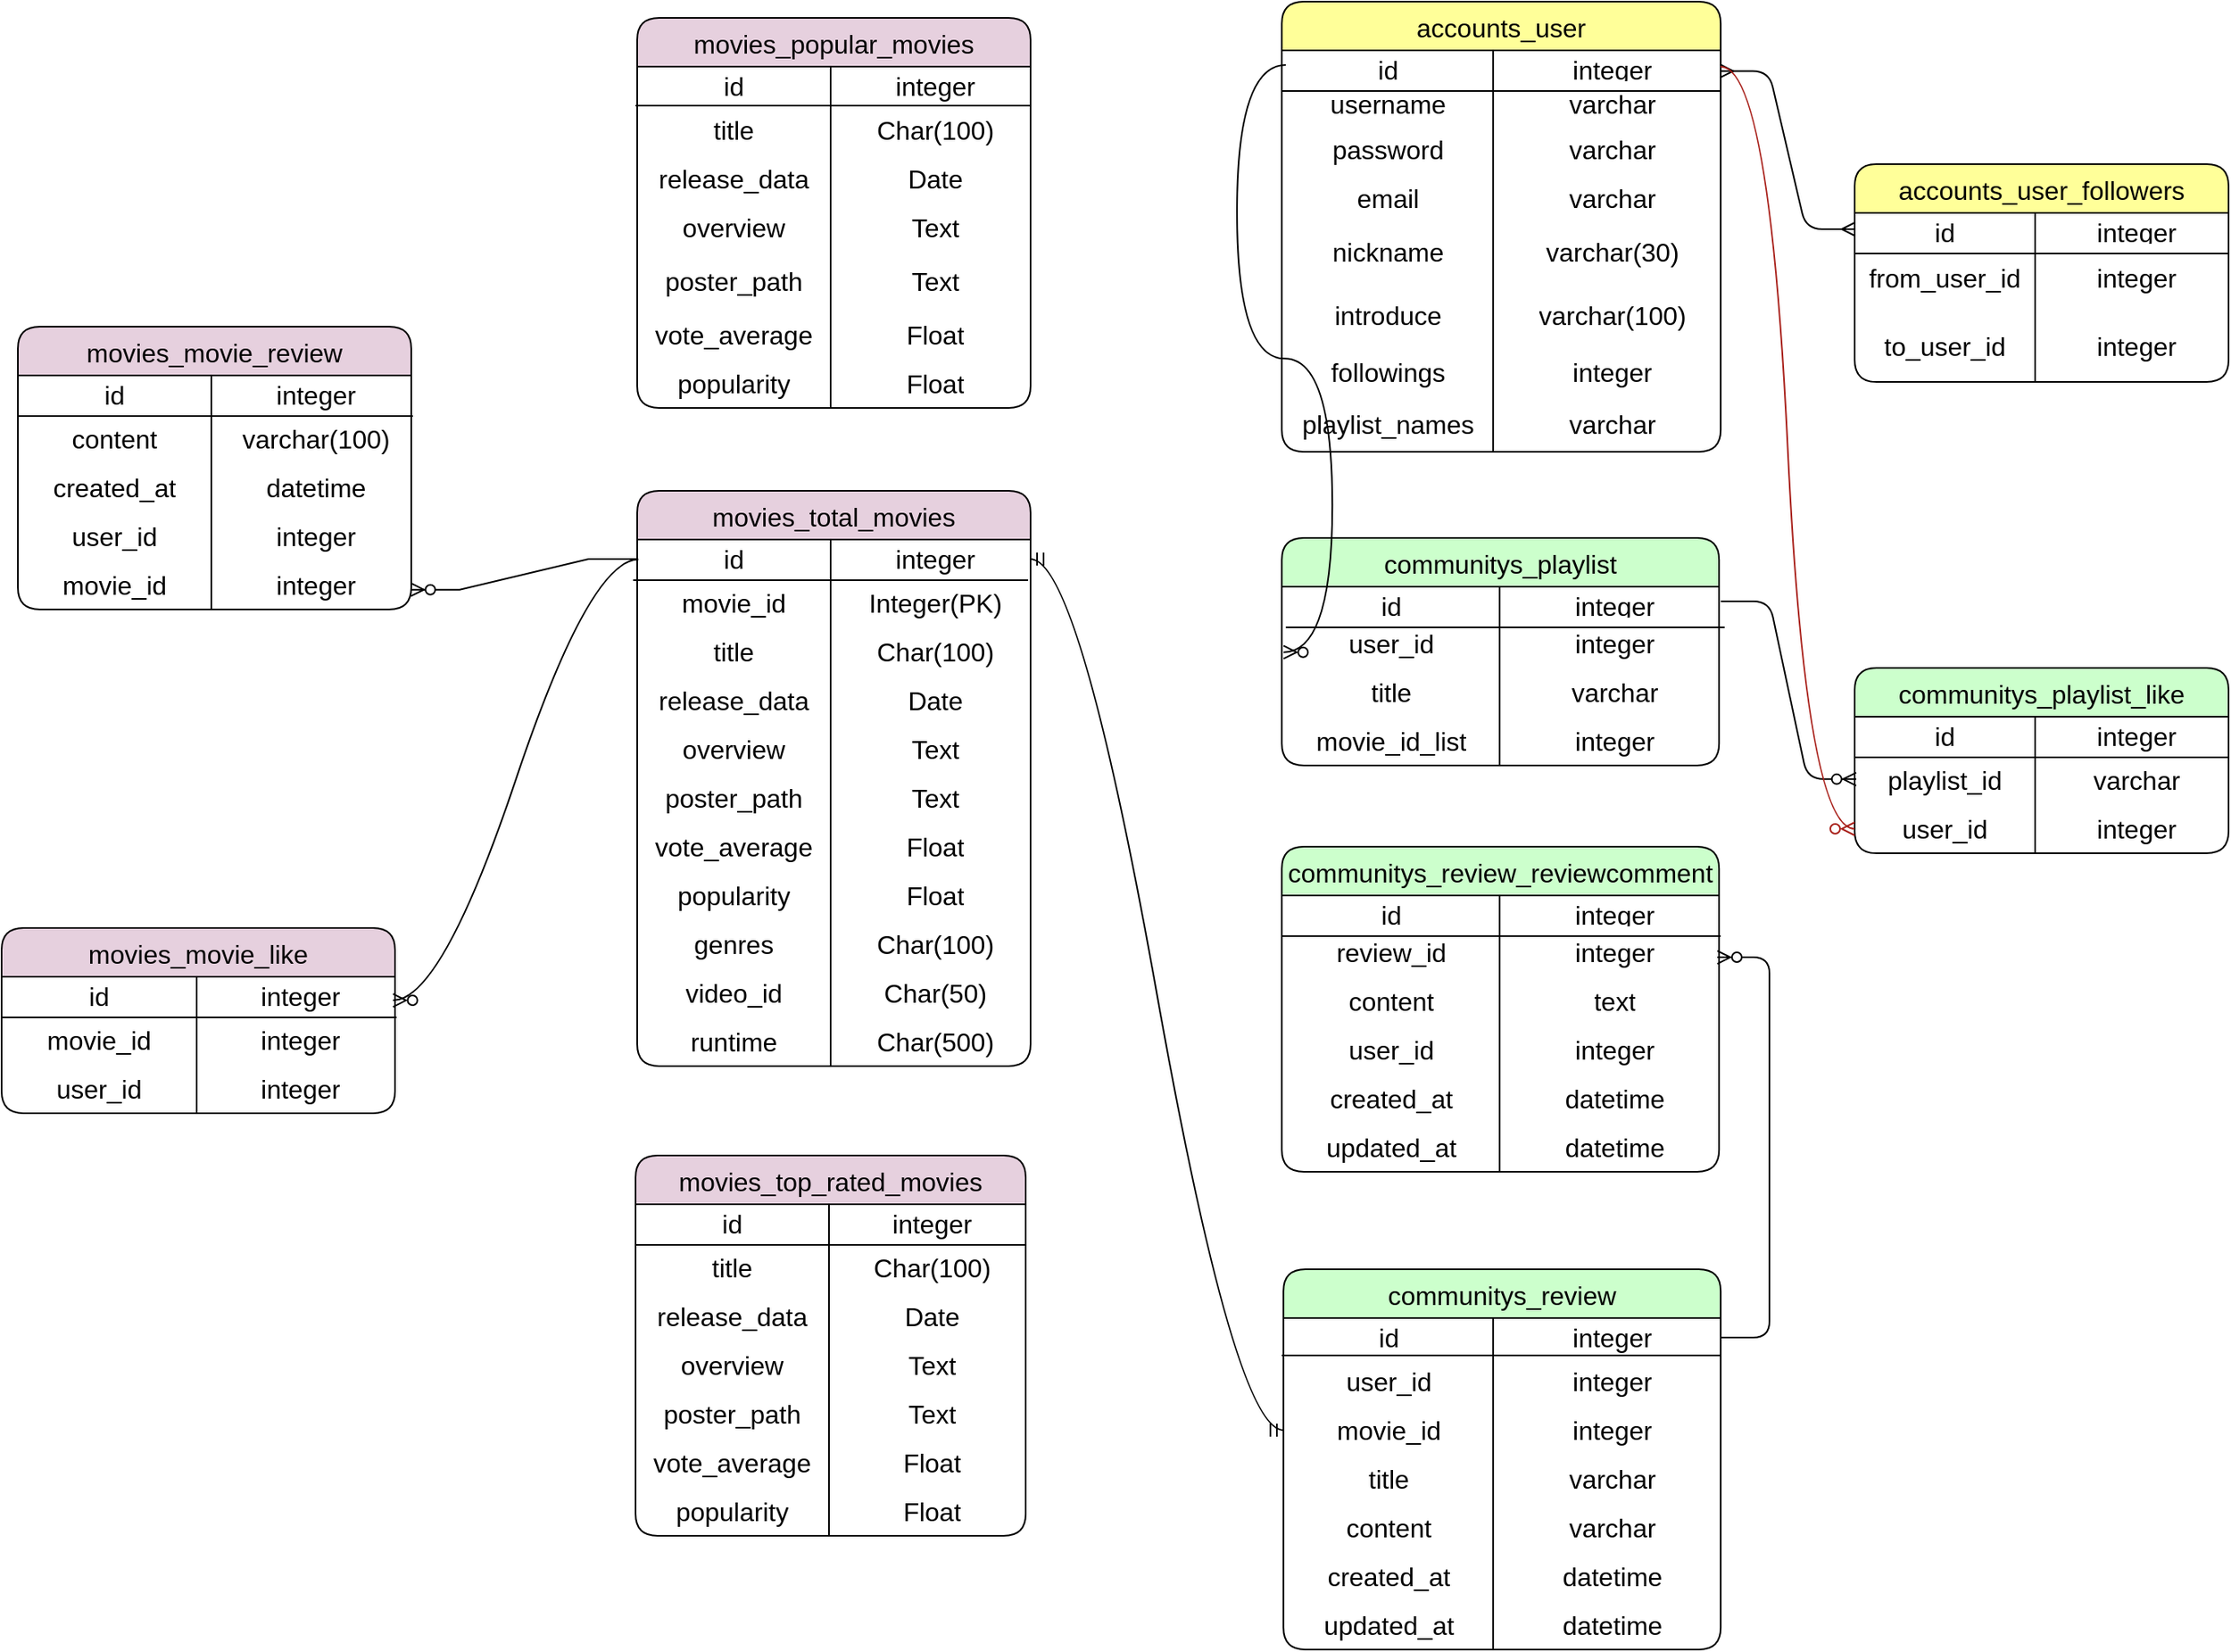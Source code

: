 <mxfile version="21.3.2" type="github">
  <diagram name="페이지-1" id="hswpfj4ctL7NRcdATpn8">
    <mxGraphModel dx="667" dy="2107" grid="1" gridSize="10" guides="1" tooltips="1" connect="1" arrows="1" fold="1" page="1" pageScale="1" pageWidth="827" pageHeight="1169" math="0" shadow="0">
      <root>
        <mxCell id="0" />
        <mxCell id="1" parent="0" />
        <mxCell id="WgDP39cw4mnOCj2XshCI-1" value="communitys_review" style="shape=table;startSize=30;container=1;collapsible=0;childLayout=tableLayout;fixedRows=1;rowLines=0;fontStyle=0;strokeColor=default;fontSize=16;rounded=1;align=center;fillColor=#CCFFCC;" vertex="1" parent="1">
          <mxGeometry x="938.57" y="270" width="269" height="234" as="geometry" />
        </mxCell>
        <mxCell id="WgDP39cw4mnOCj2XshCI-2" value="" style="shape=tableRow;horizontal=0;startSize=0;swimlaneHead=0;swimlaneBody=0;top=0;left=0;bottom=0;right=0;collapsible=0;dropTarget=0;fillColor=none;points=[[0,0.5],[1,0.5]];portConstraint=eastwest;strokeColor=inherit;fontSize=16;align=center;" vertex="1" parent="WgDP39cw4mnOCj2XshCI-1">
          <mxGeometry y="30" width="269" height="24" as="geometry" />
        </mxCell>
        <mxCell id="WgDP39cw4mnOCj2XshCI-3" value="id" style="shape=partialRectangle;html=1;whiteSpace=wrap;connectable=0;fillColor=none;top=0;left=0;bottom=0;right=0;overflow=hidden;pointerEvents=1;strokeColor=inherit;fontSize=16;align=center;" vertex="1" parent="WgDP39cw4mnOCj2XshCI-2">
          <mxGeometry width="129" height="24" as="geometry">
            <mxRectangle width="129" height="24" as="alternateBounds" />
          </mxGeometry>
        </mxCell>
        <mxCell id="WgDP39cw4mnOCj2XshCI-4" value="integer" style="shape=partialRectangle;html=1;whiteSpace=wrap;connectable=0;fillColor=none;top=0;left=0;bottom=0;right=0;align=center;spacingLeft=6;overflow=hidden;strokeColor=inherit;fontSize=16;" vertex="1" parent="WgDP39cw4mnOCj2XshCI-2">
          <mxGeometry x="129" width="140" height="24" as="geometry">
            <mxRectangle width="140" height="24" as="alternateBounds" />
          </mxGeometry>
        </mxCell>
        <mxCell id="WgDP39cw4mnOCj2XshCI-5" value="" style="shape=tableRow;horizontal=0;startSize=0;swimlaneHead=0;swimlaneBody=0;top=0;left=0;bottom=0;right=0;collapsible=0;dropTarget=0;fillColor=none;points=[[0,0.5],[1,0.5]];portConstraint=eastwest;strokeColor=inherit;fontSize=16;align=center;" vertex="1" parent="WgDP39cw4mnOCj2XshCI-1">
          <mxGeometry y="54" width="269" height="30" as="geometry" />
        </mxCell>
        <mxCell id="WgDP39cw4mnOCj2XshCI-6" value="user_id" style="shape=partialRectangle;html=1;whiteSpace=wrap;connectable=0;fillColor=none;top=0;left=0;bottom=0;right=0;overflow=hidden;strokeColor=inherit;fontSize=16;align=center;" vertex="1" parent="WgDP39cw4mnOCj2XshCI-5">
          <mxGeometry width="129" height="30" as="geometry">
            <mxRectangle width="129" height="30" as="alternateBounds" />
          </mxGeometry>
        </mxCell>
        <mxCell id="WgDP39cw4mnOCj2XshCI-7" value="integer" style="shape=partialRectangle;html=1;whiteSpace=wrap;connectable=0;fillColor=none;top=0;left=0;bottom=0;right=0;align=center;spacingLeft=6;overflow=hidden;strokeColor=inherit;fontSize=16;" vertex="1" parent="WgDP39cw4mnOCj2XshCI-5">
          <mxGeometry x="129" width="140" height="30" as="geometry">
            <mxRectangle width="140" height="30" as="alternateBounds" />
          </mxGeometry>
        </mxCell>
        <mxCell id="WgDP39cw4mnOCj2XshCI-8" value="" style="shape=tableRow;horizontal=0;startSize=0;swimlaneHead=0;swimlaneBody=0;top=0;left=0;bottom=0;right=0;collapsible=0;dropTarget=0;fillColor=none;points=[[0,0.5],[1,0.5]];portConstraint=eastwest;strokeColor=inherit;fontSize=16;align=center;" vertex="1" parent="WgDP39cw4mnOCj2XshCI-1">
          <mxGeometry y="84" width="269" height="30" as="geometry" />
        </mxCell>
        <mxCell id="WgDP39cw4mnOCj2XshCI-9" value="movie_id" style="shape=partialRectangle;html=1;whiteSpace=wrap;connectable=0;fillColor=none;top=0;left=0;bottom=0;right=0;overflow=hidden;strokeColor=inherit;fontSize=16;align=center;" vertex="1" parent="WgDP39cw4mnOCj2XshCI-8">
          <mxGeometry width="129" height="30" as="geometry">
            <mxRectangle width="129" height="30" as="alternateBounds" />
          </mxGeometry>
        </mxCell>
        <mxCell id="WgDP39cw4mnOCj2XshCI-10" value="integer" style="shape=partialRectangle;html=1;whiteSpace=wrap;connectable=0;fillColor=none;top=0;left=0;bottom=0;right=0;align=center;spacingLeft=6;overflow=hidden;strokeColor=inherit;fontSize=16;" vertex="1" parent="WgDP39cw4mnOCj2XshCI-8">
          <mxGeometry x="129" width="140" height="30" as="geometry">
            <mxRectangle width="140" height="30" as="alternateBounds" />
          </mxGeometry>
        </mxCell>
        <mxCell id="WgDP39cw4mnOCj2XshCI-11" value="" style="shape=tableRow;horizontal=0;startSize=0;swimlaneHead=0;swimlaneBody=0;top=0;left=0;bottom=0;right=0;collapsible=0;dropTarget=0;fillColor=none;points=[[0,0.5],[1,0.5]];portConstraint=eastwest;strokeColor=inherit;fontSize=16;align=center;" vertex="1" parent="WgDP39cw4mnOCj2XshCI-1">
          <mxGeometry y="114" width="269" height="30" as="geometry" />
        </mxCell>
        <mxCell id="WgDP39cw4mnOCj2XshCI-12" value="title" style="shape=partialRectangle;html=1;whiteSpace=wrap;connectable=0;fillColor=none;top=0;left=0;bottom=0;right=0;overflow=hidden;strokeColor=inherit;fontSize=16;align=center;" vertex="1" parent="WgDP39cw4mnOCj2XshCI-11">
          <mxGeometry width="129" height="30" as="geometry">
            <mxRectangle width="129" height="30" as="alternateBounds" />
          </mxGeometry>
        </mxCell>
        <mxCell id="WgDP39cw4mnOCj2XshCI-13" value="varchar" style="shape=partialRectangle;html=1;whiteSpace=wrap;connectable=0;fillColor=none;top=0;left=0;bottom=0;right=0;align=center;spacingLeft=6;overflow=hidden;strokeColor=inherit;fontSize=16;" vertex="1" parent="WgDP39cw4mnOCj2XshCI-11">
          <mxGeometry x="129" width="140" height="30" as="geometry">
            <mxRectangle width="140" height="30" as="alternateBounds" />
          </mxGeometry>
        </mxCell>
        <mxCell id="WgDP39cw4mnOCj2XshCI-14" value="" style="shape=tableRow;horizontal=0;startSize=0;swimlaneHead=0;swimlaneBody=0;top=0;left=0;bottom=0;right=0;collapsible=0;dropTarget=0;fillColor=none;points=[[0,0.5],[1,0.5]];portConstraint=eastwest;strokeColor=inherit;fontSize=16;align=center;" vertex="1" parent="WgDP39cw4mnOCj2XshCI-1">
          <mxGeometry y="144" width="269" height="30" as="geometry" />
        </mxCell>
        <mxCell id="WgDP39cw4mnOCj2XshCI-15" value="content" style="shape=partialRectangle;html=1;whiteSpace=wrap;connectable=0;fillColor=none;top=0;left=0;bottom=0;right=0;overflow=hidden;strokeColor=inherit;fontSize=16;align=center;" vertex="1" parent="WgDP39cw4mnOCj2XshCI-14">
          <mxGeometry width="129" height="30" as="geometry">
            <mxRectangle width="129" height="30" as="alternateBounds" />
          </mxGeometry>
        </mxCell>
        <mxCell id="WgDP39cw4mnOCj2XshCI-16" value="varchar" style="shape=partialRectangle;html=1;whiteSpace=wrap;connectable=0;fillColor=none;top=0;left=0;bottom=0;right=0;align=center;spacingLeft=6;overflow=hidden;strokeColor=inherit;fontSize=16;" vertex="1" parent="WgDP39cw4mnOCj2XshCI-14">
          <mxGeometry x="129" width="140" height="30" as="geometry">
            <mxRectangle width="140" height="30" as="alternateBounds" />
          </mxGeometry>
        </mxCell>
        <mxCell id="WgDP39cw4mnOCj2XshCI-17" value="" style="shape=tableRow;horizontal=0;startSize=0;swimlaneHead=0;swimlaneBody=0;top=0;left=0;bottom=0;right=0;collapsible=0;dropTarget=0;fillColor=none;points=[[0,0.5],[1,0.5]];portConstraint=eastwest;strokeColor=inherit;fontSize=16;align=center;" vertex="1" parent="WgDP39cw4mnOCj2XshCI-1">
          <mxGeometry y="174" width="269" height="30" as="geometry" />
        </mxCell>
        <mxCell id="WgDP39cw4mnOCj2XshCI-18" value="created_at" style="shape=partialRectangle;html=1;whiteSpace=wrap;connectable=0;fillColor=none;top=0;left=0;bottom=0;right=0;overflow=hidden;strokeColor=inherit;fontSize=16;align=center;" vertex="1" parent="WgDP39cw4mnOCj2XshCI-17">
          <mxGeometry width="129" height="30" as="geometry">
            <mxRectangle width="129" height="30" as="alternateBounds" />
          </mxGeometry>
        </mxCell>
        <mxCell id="WgDP39cw4mnOCj2XshCI-19" value="datetime" style="shape=partialRectangle;html=1;whiteSpace=wrap;connectable=0;fillColor=none;top=0;left=0;bottom=0;right=0;align=center;spacingLeft=6;overflow=hidden;strokeColor=inherit;fontSize=16;" vertex="1" parent="WgDP39cw4mnOCj2XshCI-17">
          <mxGeometry x="129" width="140" height="30" as="geometry">
            <mxRectangle width="140" height="30" as="alternateBounds" />
          </mxGeometry>
        </mxCell>
        <mxCell id="WgDP39cw4mnOCj2XshCI-20" value="" style="shape=tableRow;horizontal=0;startSize=0;swimlaneHead=0;swimlaneBody=0;top=0;left=0;bottom=0;right=0;collapsible=0;dropTarget=0;fillColor=none;points=[[0,0.5],[1,0.5]];portConstraint=eastwest;strokeColor=inherit;fontSize=16;align=center;" vertex="1" parent="WgDP39cw4mnOCj2XshCI-1">
          <mxGeometry y="204" width="269" height="30" as="geometry" />
        </mxCell>
        <mxCell id="WgDP39cw4mnOCj2XshCI-21" value="updated_at" style="shape=partialRectangle;html=1;whiteSpace=wrap;connectable=0;fillColor=none;top=0;left=0;bottom=0;right=0;overflow=hidden;strokeColor=inherit;fontSize=16;align=center;" vertex="1" parent="WgDP39cw4mnOCj2XshCI-20">
          <mxGeometry width="129" height="30" as="geometry">
            <mxRectangle width="129" height="30" as="alternateBounds" />
          </mxGeometry>
        </mxCell>
        <mxCell id="WgDP39cw4mnOCj2XshCI-22" value="datetime" style="shape=partialRectangle;html=1;whiteSpace=wrap;connectable=0;fillColor=none;top=0;left=0;bottom=0;right=0;align=center;spacingLeft=6;overflow=hidden;strokeColor=inherit;fontSize=16;" vertex="1" parent="WgDP39cw4mnOCj2XshCI-20">
          <mxGeometry x="129" width="140" height="30" as="geometry">
            <mxRectangle width="140" height="30" as="alternateBounds" />
          </mxGeometry>
        </mxCell>
        <mxCell id="WgDP39cw4mnOCj2XshCI-23" value="communitys_review_reviewcomment" style="shape=table;startSize=30;container=1;collapsible=0;childLayout=tableLayout;fixedRows=1;rowLines=0;fontStyle=0;strokeColor=default;fontSize=16;rounded=1;align=center;fillColor=#CCFFCC;" vertex="1" parent="1">
          <mxGeometry x="937.57" y="10" width="269" height="200" as="geometry" />
        </mxCell>
        <mxCell id="WgDP39cw4mnOCj2XshCI-24" value="" style="shape=tableRow;horizontal=0;startSize=0;swimlaneHead=0;swimlaneBody=0;top=0;left=0;bottom=0;right=0;collapsible=0;dropTarget=0;fillColor=none;points=[[0,0.5],[1,0.5]];portConstraint=eastwest;strokeColor=inherit;fontSize=16;align=center;" vertex="1" parent="WgDP39cw4mnOCj2XshCI-23">
          <mxGeometry y="30" width="269" height="20" as="geometry" />
        </mxCell>
        <mxCell id="WgDP39cw4mnOCj2XshCI-25" value="id" style="shape=partialRectangle;html=1;whiteSpace=wrap;connectable=0;fillColor=none;top=0;left=0;bottom=0;right=0;overflow=hidden;pointerEvents=1;strokeColor=inherit;fontSize=16;align=center;" vertex="1" parent="WgDP39cw4mnOCj2XshCI-24">
          <mxGeometry width="134" height="20" as="geometry">
            <mxRectangle width="134" height="20" as="alternateBounds" />
          </mxGeometry>
        </mxCell>
        <mxCell id="WgDP39cw4mnOCj2XshCI-26" value="integer" style="shape=partialRectangle;html=1;whiteSpace=wrap;connectable=0;fillColor=none;top=0;left=0;bottom=0;right=0;align=center;spacingLeft=6;overflow=hidden;strokeColor=inherit;fontSize=16;" vertex="1" parent="WgDP39cw4mnOCj2XshCI-24">
          <mxGeometry x="134" width="135" height="20" as="geometry">
            <mxRectangle width="135" height="20" as="alternateBounds" />
          </mxGeometry>
        </mxCell>
        <mxCell id="WgDP39cw4mnOCj2XshCI-27" value="" style="shape=tableRow;horizontal=0;startSize=0;swimlaneHead=0;swimlaneBody=0;top=0;left=0;bottom=0;right=0;collapsible=0;dropTarget=0;fillColor=none;points=[[0,0.5],[1,0.5]];portConstraint=eastwest;strokeColor=inherit;fontSize=16;align=center;" vertex="1" parent="WgDP39cw4mnOCj2XshCI-23">
          <mxGeometry y="50" width="269" height="30" as="geometry" />
        </mxCell>
        <mxCell id="WgDP39cw4mnOCj2XshCI-28" value="review_id" style="shape=partialRectangle;html=1;whiteSpace=wrap;connectable=0;fillColor=none;top=0;left=0;bottom=0;right=0;overflow=hidden;strokeColor=inherit;fontSize=16;align=center;" vertex="1" parent="WgDP39cw4mnOCj2XshCI-27">
          <mxGeometry width="134" height="30" as="geometry">
            <mxRectangle width="134" height="30" as="alternateBounds" />
          </mxGeometry>
        </mxCell>
        <mxCell id="WgDP39cw4mnOCj2XshCI-29" value="integer" style="shape=partialRectangle;html=1;whiteSpace=wrap;connectable=0;fillColor=none;top=0;left=0;bottom=0;right=0;align=center;spacingLeft=6;overflow=hidden;strokeColor=inherit;fontSize=16;" vertex="1" parent="WgDP39cw4mnOCj2XshCI-27">
          <mxGeometry x="134" width="135" height="30" as="geometry">
            <mxRectangle width="135" height="30" as="alternateBounds" />
          </mxGeometry>
        </mxCell>
        <mxCell id="WgDP39cw4mnOCj2XshCI-30" value="" style="shape=tableRow;horizontal=0;startSize=0;swimlaneHead=0;swimlaneBody=0;top=0;left=0;bottom=0;right=0;collapsible=0;dropTarget=0;fillColor=none;points=[[0,0.5],[1,0.5]];portConstraint=eastwest;strokeColor=inherit;fontSize=16;align=center;" vertex="1" parent="WgDP39cw4mnOCj2XshCI-23">
          <mxGeometry y="80" width="269" height="30" as="geometry" />
        </mxCell>
        <mxCell id="WgDP39cw4mnOCj2XshCI-31" value="content" style="shape=partialRectangle;html=1;whiteSpace=wrap;connectable=0;fillColor=none;top=0;left=0;bottom=0;right=0;overflow=hidden;strokeColor=inherit;fontSize=16;align=center;" vertex="1" parent="WgDP39cw4mnOCj2XshCI-30">
          <mxGeometry width="134" height="30" as="geometry">
            <mxRectangle width="134" height="30" as="alternateBounds" />
          </mxGeometry>
        </mxCell>
        <mxCell id="WgDP39cw4mnOCj2XshCI-32" value="text" style="shape=partialRectangle;html=1;whiteSpace=wrap;connectable=0;fillColor=none;top=0;left=0;bottom=0;right=0;align=center;spacingLeft=6;overflow=hidden;strokeColor=inherit;fontSize=16;" vertex="1" parent="WgDP39cw4mnOCj2XshCI-30">
          <mxGeometry x="134" width="135" height="30" as="geometry">
            <mxRectangle width="135" height="30" as="alternateBounds" />
          </mxGeometry>
        </mxCell>
        <mxCell id="WgDP39cw4mnOCj2XshCI-33" value="" style="shape=tableRow;horizontal=0;startSize=0;swimlaneHead=0;swimlaneBody=0;top=0;left=0;bottom=0;right=0;collapsible=0;dropTarget=0;fillColor=none;points=[[0,0.5],[1,0.5]];portConstraint=eastwest;strokeColor=inherit;fontSize=16;align=center;" vertex="1" parent="WgDP39cw4mnOCj2XshCI-23">
          <mxGeometry y="110" width="269" height="30" as="geometry" />
        </mxCell>
        <mxCell id="WgDP39cw4mnOCj2XshCI-34" value="user_id" style="shape=partialRectangle;html=1;whiteSpace=wrap;connectable=0;fillColor=none;top=0;left=0;bottom=0;right=0;overflow=hidden;strokeColor=inherit;fontSize=16;align=center;" vertex="1" parent="WgDP39cw4mnOCj2XshCI-33">
          <mxGeometry width="134" height="30" as="geometry">
            <mxRectangle width="134" height="30" as="alternateBounds" />
          </mxGeometry>
        </mxCell>
        <mxCell id="WgDP39cw4mnOCj2XshCI-35" value="integer" style="shape=partialRectangle;html=1;whiteSpace=wrap;connectable=0;fillColor=none;top=0;left=0;bottom=0;right=0;align=center;spacingLeft=6;overflow=hidden;strokeColor=inherit;fontSize=16;" vertex="1" parent="WgDP39cw4mnOCj2XshCI-33">
          <mxGeometry x="134" width="135" height="30" as="geometry">
            <mxRectangle width="135" height="30" as="alternateBounds" />
          </mxGeometry>
        </mxCell>
        <mxCell id="WgDP39cw4mnOCj2XshCI-36" value="" style="shape=tableRow;horizontal=0;startSize=0;swimlaneHead=0;swimlaneBody=0;top=0;left=0;bottom=0;right=0;collapsible=0;dropTarget=0;fillColor=none;points=[[0,0.5],[1,0.5]];portConstraint=eastwest;strokeColor=inherit;fontSize=16;align=center;" vertex="1" parent="WgDP39cw4mnOCj2XshCI-23">
          <mxGeometry y="140" width="269" height="30" as="geometry" />
        </mxCell>
        <mxCell id="WgDP39cw4mnOCj2XshCI-37" value="created_at" style="shape=partialRectangle;html=1;whiteSpace=wrap;connectable=0;fillColor=none;top=0;left=0;bottom=0;right=0;overflow=hidden;strokeColor=inherit;fontSize=16;align=center;" vertex="1" parent="WgDP39cw4mnOCj2XshCI-36">
          <mxGeometry width="134" height="30" as="geometry">
            <mxRectangle width="134" height="30" as="alternateBounds" />
          </mxGeometry>
        </mxCell>
        <mxCell id="WgDP39cw4mnOCj2XshCI-38" value="datetime" style="shape=partialRectangle;html=1;whiteSpace=wrap;connectable=0;fillColor=none;top=0;left=0;bottom=0;right=0;align=center;spacingLeft=6;overflow=hidden;strokeColor=inherit;fontSize=16;" vertex="1" parent="WgDP39cw4mnOCj2XshCI-36">
          <mxGeometry x="134" width="135" height="30" as="geometry">
            <mxRectangle width="135" height="30" as="alternateBounds" />
          </mxGeometry>
        </mxCell>
        <mxCell id="WgDP39cw4mnOCj2XshCI-39" value="" style="shape=tableRow;horizontal=0;startSize=0;swimlaneHead=0;swimlaneBody=0;top=0;left=0;bottom=0;right=0;collapsible=0;dropTarget=0;fillColor=none;points=[[0,0.5],[1,0.5]];portConstraint=eastwest;strokeColor=inherit;fontSize=16;align=center;" vertex="1" parent="WgDP39cw4mnOCj2XshCI-23">
          <mxGeometry y="170" width="269" height="30" as="geometry" />
        </mxCell>
        <mxCell id="WgDP39cw4mnOCj2XshCI-40" value="updated_at" style="shape=partialRectangle;html=1;whiteSpace=wrap;connectable=0;fillColor=none;top=0;left=0;bottom=0;right=0;overflow=hidden;strokeColor=inherit;fontSize=16;align=center;" vertex="1" parent="WgDP39cw4mnOCj2XshCI-39">
          <mxGeometry width="134" height="30" as="geometry">
            <mxRectangle width="134" height="30" as="alternateBounds" />
          </mxGeometry>
        </mxCell>
        <mxCell id="WgDP39cw4mnOCj2XshCI-41" value="datetime" style="shape=partialRectangle;html=1;whiteSpace=wrap;connectable=0;fillColor=none;top=0;left=0;bottom=0;right=0;align=center;spacingLeft=6;overflow=hidden;strokeColor=inherit;fontSize=16;" vertex="1" parent="WgDP39cw4mnOCj2XshCI-39">
          <mxGeometry x="134" width="135" height="30" as="geometry">
            <mxRectangle width="135" height="30" as="alternateBounds" />
          </mxGeometry>
        </mxCell>
        <mxCell id="WgDP39cw4mnOCj2XshCI-42" value="communitys_playlist_like" style="shape=table;startSize=30;container=1;collapsible=0;childLayout=tableLayout;fixedRows=1;rowLines=0;fontStyle=0;strokeColor=default;fontSize=16;rounded=1;align=center;fillColor=#CCFFCC;" vertex="1" parent="1">
          <mxGeometry x="1290" y="-100" width="230" height="114" as="geometry" />
        </mxCell>
        <mxCell id="WgDP39cw4mnOCj2XshCI-43" value="" style="shape=tableRow;horizontal=0;startSize=0;swimlaneHead=0;swimlaneBody=0;top=0;left=0;bottom=0;right=0;collapsible=0;dropTarget=0;fillColor=none;points=[[0,0.5],[1,0.5]];portConstraint=eastwest;strokeColor=inherit;fontSize=16;align=center;" vertex="1" parent="WgDP39cw4mnOCj2XshCI-42">
          <mxGeometry y="30" width="230" height="24" as="geometry" />
        </mxCell>
        <mxCell id="WgDP39cw4mnOCj2XshCI-44" value="id" style="shape=partialRectangle;html=1;whiteSpace=wrap;connectable=0;fillColor=none;top=0;left=0;bottom=0;right=0;overflow=hidden;pointerEvents=1;strokeColor=inherit;fontSize=16;align=center;" vertex="1" parent="WgDP39cw4mnOCj2XshCI-43">
          <mxGeometry width="111" height="24" as="geometry">
            <mxRectangle width="111" height="24" as="alternateBounds" />
          </mxGeometry>
        </mxCell>
        <mxCell id="WgDP39cw4mnOCj2XshCI-45" value="integer" style="shape=partialRectangle;html=1;whiteSpace=wrap;connectable=0;fillColor=none;top=0;left=0;bottom=0;right=0;align=center;spacingLeft=6;overflow=hidden;strokeColor=inherit;fontSize=16;" vertex="1" parent="WgDP39cw4mnOCj2XshCI-43">
          <mxGeometry x="111" width="119" height="24" as="geometry">
            <mxRectangle width="119" height="24" as="alternateBounds" />
          </mxGeometry>
        </mxCell>
        <mxCell id="WgDP39cw4mnOCj2XshCI-46" value="" style="shape=tableRow;horizontal=0;startSize=0;swimlaneHead=0;swimlaneBody=0;top=0;left=0;bottom=0;right=0;collapsible=0;dropTarget=0;fillColor=none;points=[[0,0.5],[1,0.5]];portConstraint=eastwest;strokeColor=inherit;fontSize=16;align=center;" vertex="1" parent="WgDP39cw4mnOCj2XshCI-42">
          <mxGeometry y="54" width="230" height="30" as="geometry" />
        </mxCell>
        <mxCell id="WgDP39cw4mnOCj2XshCI-47" value="playlist_id" style="shape=partialRectangle;html=1;whiteSpace=wrap;connectable=0;fillColor=none;top=0;left=0;bottom=0;right=0;overflow=hidden;strokeColor=inherit;fontSize=16;align=center;" vertex="1" parent="WgDP39cw4mnOCj2XshCI-46">
          <mxGeometry width="111" height="30" as="geometry">
            <mxRectangle width="111" height="30" as="alternateBounds" />
          </mxGeometry>
        </mxCell>
        <mxCell id="WgDP39cw4mnOCj2XshCI-48" value="varchar" style="shape=partialRectangle;html=1;whiteSpace=wrap;connectable=0;fillColor=none;top=0;left=0;bottom=0;right=0;align=center;spacingLeft=6;overflow=hidden;strokeColor=inherit;fontSize=16;" vertex="1" parent="WgDP39cw4mnOCj2XshCI-46">
          <mxGeometry x="111" width="119" height="30" as="geometry">
            <mxRectangle width="119" height="30" as="alternateBounds" />
          </mxGeometry>
        </mxCell>
        <mxCell id="WgDP39cw4mnOCj2XshCI-49" value="" style="shape=tableRow;horizontal=0;startSize=0;swimlaneHead=0;swimlaneBody=0;top=0;left=0;bottom=0;right=0;collapsible=0;dropTarget=0;fillColor=none;points=[[0,0.5],[1,0.5]];portConstraint=eastwest;strokeColor=inherit;fontSize=16;align=center;" vertex="1" parent="WgDP39cw4mnOCj2XshCI-42">
          <mxGeometry y="84" width="230" height="30" as="geometry" />
        </mxCell>
        <mxCell id="WgDP39cw4mnOCj2XshCI-50" value="user_id" style="shape=partialRectangle;html=1;whiteSpace=wrap;connectable=0;fillColor=none;top=0;left=0;bottom=0;right=0;overflow=hidden;strokeColor=inherit;fontSize=16;align=center;" vertex="1" parent="WgDP39cw4mnOCj2XshCI-49">
          <mxGeometry width="111" height="30" as="geometry">
            <mxRectangle width="111" height="30" as="alternateBounds" />
          </mxGeometry>
        </mxCell>
        <mxCell id="WgDP39cw4mnOCj2XshCI-51" value="integer" style="shape=partialRectangle;html=1;whiteSpace=wrap;connectable=0;fillColor=none;top=0;left=0;bottom=0;right=0;align=center;spacingLeft=6;overflow=hidden;strokeColor=inherit;fontSize=16;" vertex="1" parent="WgDP39cw4mnOCj2XshCI-49">
          <mxGeometry x="111" width="119" height="30" as="geometry">
            <mxRectangle width="119" height="30" as="alternateBounds" />
          </mxGeometry>
        </mxCell>
        <mxCell id="WgDP39cw4mnOCj2XshCI-52" value="movies_total_movies" style="shape=table;startSize=30;container=1;collapsible=0;childLayout=tableLayout;fixedRows=1;rowLines=0;fontStyle=0;strokeColor=default;fontSize=16;rounded=1;align=center;shadow=0;fillColor=#E6D0DE;" vertex="1" parent="1">
          <mxGeometry x="541" y="-209" width="242" height="354" as="geometry" />
        </mxCell>
        <mxCell id="WgDP39cw4mnOCj2XshCI-53" value="" style="shape=tableRow;horizontal=0;startSize=0;swimlaneHead=0;swimlaneBody=0;top=0;left=0;bottom=0;right=0;collapsible=0;dropTarget=0;fillColor=none;points=[[0,0.5],[1,0.5]];portConstraint=eastwest;strokeColor=inherit;fontSize=16;align=center;" vertex="1" parent="WgDP39cw4mnOCj2XshCI-52">
          <mxGeometry y="30" width="242" height="24" as="geometry" />
        </mxCell>
        <mxCell id="WgDP39cw4mnOCj2XshCI-54" value="id" style="shape=partialRectangle;html=1;whiteSpace=wrap;connectable=0;fillColor=none;top=0;left=0;bottom=0;right=0;overflow=hidden;pointerEvents=1;strokeColor=inherit;fontSize=16;align=center;" vertex="1" parent="WgDP39cw4mnOCj2XshCI-53">
          <mxGeometry width="119" height="24" as="geometry">
            <mxRectangle width="119" height="24" as="alternateBounds" />
          </mxGeometry>
        </mxCell>
        <mxCell id="WgDP39cw4mnOCj2XshCI-55" value="integer" style="shape=partialRectangle;html=1;whiteSpace=wrap;connectable=0;fillColor=none;top=0;left=0;bottom=0;right=0;align=center;spacingLeft=6;overflow=hidden;strokeColor=inherit;fontSize=16;" vertex="1" parent="WgDP39cw4mnOCj2XshCI-53">
          <mxGeometry x="119" width="123" height="24" as="geometry">
            <mxRectangle width="123" height="24" as="alternateBounds" />
          </mxGeometry>
        </mxCell>
        <mxCell id="WgDP39cw4mnOCj2XshCI-56" value="" style="shape=tableRow;horizontal=0;startSize=0;swimlaneHead=0;swimlaneBody=0;top=0;left=0;bottom=0;right=0;collapsible=0;dropTarget=0;fillColor=none;points=[[0,0.5],[1,0.5]];portConstraint=eastwest;strokeColor=inherit;fontSize=16;align=center;" vertex="1" parent="WgDP39cw4mnOCj2XshCI-52">
          <mxGeometry y="54" width="242" height="30" as="geometry" />
        </mxCell>
        <mxCell id="WgDP39cw4mnOCj2XshCI-57" value="movie_id" style="shape=partialRectangle;html=1;whiteSpace=wrap;connectable=0;fillColor=none;top=0;left=0;bottom=0;right=0;overflow=hidden;strokeColor=inherit;fontSize=16;align=center;" vertex="1" parent="WgDP39cw4mnOCj2XshCI-56">
          <mxGeometry width="119" height="30" as="geometry">
            <mxRectangle width="119" height="30" as="alternateBounds" />
          </mxGeometry>
        </mxCell>
        <mxCell id="WgDP39cw4mnOCj2XshCI-58" value="Integer(PK)" style="shape=partialRectangle;html=1;whiteSpace=wrap;connectable=0;fillColor=none;top=0;left=0;bottom=0;right=0;align=center;spacingLeft=6;overflow=hidden;strokeColor=inherit;fontSize=16;" vertex="1" parent="WgDP39cw4mnOCj2XshCI-56">
          <mxGeometry x="119" width="123" height="30" as="geometry">
            <mxRectangle width="123" height="30" as="alternateBounds" />
          </mxGeometry>
        </mxCell>
        <mxCell id="WgDP39cw4mnOCj2XshCI-239" value="" style="shape=tableRow;horizontal=0;startSize=0;swimlaneHead=0;swimlaneBody=0;top=0;left=0;bottom=0;right=0;collapsible=0;dropTarget=0;fillColor=none;points=[[0,0.5],[1,0.5]];portConstraint=eastwest;strokeColor=inherit;fontSize=16;align=center;" vertex="1" parent="WgDP39cw4mnOCj2XshCI-52">
          <mxGeometry y="84" width="242" height="30" as="geometry" />
        </mxCell>
        <mxCell id="WgDP39cw4mnOCj2XshCI-240" value="title" style="shape=partialRectangle;html=1;whiteSpace=wrap;connectable=0;fillColor=none;top=0;left=0;bottom=0;right=0;overflow=hidden;strokeColor=inherit;fontSize=16;align=center;" vertex="1" parent="WgDP39cw4mnOCj2XshCI-239">
          <mxGeometry width="119" height="30" as="geometry">
            <mxRectangle width="119" height="30" as="alternateBounds" />
          </mxGeometry>
        </mxCell>
        <mxCell id="WgDP39cw4mnOCj2XshCI-241" value="Char(100)" style="shape=partialRectangle;html=1;whiteSpace=wrap;connectable=0;fillColor=none;top=0;left=0;bottom=0;right=0;align=center;spacingLeft=6;overflow=hidden;strokeColor=inherit;fontSize=16;" vertex="1" parent="WgDP39cw4mnOCj2XshCI-239">
          <mxGeometry x="119" width="123" height="30" as="geometry">
            <mxRectangle width="123" height="30" as="alternateBounds" />
          </mxGeometry>
        </mxCell>
        <mxCell id="WgDP39cw4mnOCj2XshCI-59" value="" style="shape=tableRow;horizontal=0;startSize=0;swimlaneHead=0;swimlaneBody=0;top=0;left=0;bottom=0;right=0;collapsible=0;dropTarget=0;fillColor=none;points=[[0,0.5],[1,0.5]];portConstraint=eastwest;strokeColor=inherit;fontSize=16;align=center;" vertex="1" parent="WgDP39cw4mnOCj2XshCI-52">
          <mxGeometry y="114" width="242" height="30" as="geometry" />
        </mxCell>
        <mxCell id="WgDP39cw4mnOCj2XshCI-60" value="release_data" style="shape=partialRectangle;html=1;whiteSpace=wrap;connectable=0;fillColor=none;top=0;left=0;bottom=0;right=0;overflow=hidden;strokeColor=inherit;fontSize=16;align=center;" vertex="1" parent="WgDP39cw4mnOCj2XshCI-59">
          <mxGeometry width="119" height="30" as="geometry">
            <mxRectangle width="119" height="30" as="alternateBounds" />
          </mxGeometry>
        </mxCell>
        <mxCell id="WgDP39cw4mnOCj2XshCI-61" value="Date" style="shape=partialRectangle;html=1;whiteSpace=wrap;connectable=0;fillColor=none;top=0;left=0;bottom=0;right=0;align=center;spacingLeft=6;overflow=hidden;strokeColor=inherit;fontSize=16;" vertex="1" parent="WgDP39cw4mnOCj2XshCI-59">
          <mxGeometry x="119" width="123" height="30" as="geometry">
            <mxRectangle width="123" height="30" as="alternateBounds" />
          </mxGeometry>
        </mxCell>
        <mxCell id="WgDP39cw4mnOCj2XshCI-62" value="" style="shape=tableRow;horizontal=0;startSize=0;swimlaneHead=0;swimlaneBody=0;top=0;left=0;bottom=0;right=0;collapsible=0;dropTarget=0;fillColor=none;points=[[0,0.5],[1,0.5]];portConstraint=eastwest;strokeColor=inherit;fontSize=16;align=center;" vertex="1" parent="WgDP39cw4mnOCj2XshCI-52">
          <mxGeometry y="144" width="242" height="30" as="geometry" />
        </mxCell>
        <mxCell id="WgDP39cw4mnOCj2XshCI-63" value="overview" style="shape=partialRectangle;html=1;whiteSpace=wrap;connectable=0;fillColor=none;top=0;left=0;bottom=0;right=0;overflow=hidden;strokeColor=inherit;fontSize=16;align=center;" vertex="1" parent="WgDP39cw4mnOCj2XshCI-62">
          <mxGeometry width="119" height="30" as="geometry">
            <mxRectangle width="119" height="30" as="alternateBounds" />
          </mxGeometry>
        </mxCell>
        <mxCell id="WgDP39cw4mnOCj2XshCI-64" value="Text" style="shape=partialRectangle;html=1;whiteSpace=wrap;connectable=0;fillColor=none;top=0;left=0;bottom=0;right=0;align=center;spacingLeft=6;overflow=hidden;strokeColor=inherit;fontSize=16;" vertex="1" parent="WgDP39cw4mnOCj2XshCI-62">
          <mxGeometry x="119" width="123" height="30" as="geometry">
            <mxRectangle width="123" height="30" as="alternateBounds" />
          </mxGeometry>
        </mxCell>
        <mxCell id="WgDP39cw4mnOCj2XshCI-65" value="" style="shape=tableRow;horizontal=0;startSize=0;swimlaneHead=0;swimlaneBody=0;top=0;left=0;bottom=0;right=0;collapsible=0;dropTarget=0;fillColor=none;points=[[0,0.5],[1,0.5]];portConstraint=eastwest;strokeColor=inherit;fontSize=16;align=center;" vertex="1" parent="WgDP39cw4mnOCj2XshCI-52">
          <mxGeometry y="174" width="242" height="30" as="geometry" />
        </mxCell>
        <mxCell id="WgDP39cw4mnOCj2XshCI-66" value="poster_path" style="shape=partialRectangle;html=1;whiteSpace=wrap;connectable=0;fillColor=none;top=0;left=0;bottom=0;right=0;overflow=hidden;strokeColor=inherit;fontSize=16;align=center;" vertex="1" parent="WgDP39cw4mnOCj2XshCI-65">
          <mxGeometry width="119" height="30" as="geometry">
            <mxRectangle width="119" height="30" as="alternateBounds" />
          </mxGeometry>
        </mxCell>
        <mxCell id="WgDP39cw4mnOCj2XshCI-67" value="Text" style="shape=partialRectangle;html=1;whiteSpace=wrap;connectable=0;fillColor=none;top=0;left=0;bottom=0;right=0;align=center;spacingLeft=6;overflow=hidden;strokeColor=inherit;fontSize=16;" vertex="1" parent="WgDP39cw4mnOCj2XshCI-65">
          <mxGeometry x="119" width="123" height="30" as="geometry">
            <mxRectangle width="123" height="30" as="alternateBounds" />
          </mxGeometry>
        </mxCell>
        <mxCell id="WgDP39cw4mnOCj2XshCI-68" value="" style="shape=tableRow;horizontal=0;startSize=0;swimlaneHead=0;swimlaneBody=0;top=0;left=0;bottom=0;right=0;collapsible=0;dropTarget=0;fillColor=none;points=[[0,0.5],[1,0.5]];portConstraint=eastwest;strokeColor=inherit;fontSize=16;align=center;" vertex="1" parent="WgDP39cw4mnOCj2XshCI-52">
          <mxGeometry y="204" width="242" height="30" as="geometry" />
        </mxCell>
        <mxCell id="WgDP39cw4mnOCj2XshCI-69" value="vote_average" style="shape=partialRectangle;html=1;whiteSpace=wrap;connectable=0;fillColor=none;top=0;left=0;bottom=0;right=0;overflow=hidden;strokeColor=inherit;fontSize=16;align=center;" vertex="1" parent="WgDP39cw4mnOCj2XshCI-68">
          <mxGeometry width="119" height="30" as="geometry">
            <mxRectangle width="119" height="30" as="alternateBounds" />
          </mxGeometry>
        </mxCell>
        <mxCell id="WgDP39cw4mnOCj2XshCI-70" value="Float" style="shape=partialRectangle;html=1;whiteSpace=wrap;connectable=0;fillColor=none;top=0;left=0;bottom=0;right=0;align=center;spacingLeft=6;overflow=hidden;strokeColor=inherit;fontSize=16;" vertex="1" parent="WgDP39cw4mnOCj2XshCI-68">
          <mxGeometry x="119" width="123" height="30" as="geometry">
            <mxRectangle width="123" height="30" as="alternateBounds" />
          </mxGeometry>
        </mxCell>
        <mxCell id="WgDP39cw4mnOCj2XshCI-71" value="" style="shape=tableRow;horizontal=0;startSize=0;swimlaneHead=0;swimlaneBody=0;top=0;left=0;bottom=0;right=0;collapsible=0;dropTarget=0;fillColor=none;points=[[0,0.5],[1,0.5]];portConstraint=eastwest;strokeColor=inherit;fontSize=16;align=center;" vertex="1" parent="WgDP39cw4mnOCj2XshCI-52">
          <mxGeometry y="234" width="242" height="30" as="geometry" />
        </mxCell>
        <mxCell id="WgDP39cw4mnOCj2XshCI-72" value="popularity" style="shape=partialRectangle;html=1;whiteSpace=wrap;connectable=0;fillColor=none;top=0;left=0;bottom=0;right=0;overflow=hidden;strokeColor=inherit;fontSize=16;align=center;" vertex="1" parent="WgDP39cw4mnOCj2XshCI-71">
          <mxGeometry width="119" height="30" as="geometry">
            <mxRectangle width="119" height="30" as="alternateBounds" />
          </mxGeometry>
        </mxCell>
        <mxCell id="WgDP39cw4mnOCj2XshCI-73" value="Float" style="shape=partialRectangle;html=1;whiteSpace=wrap;connectable=0;fillColor=none;top=0;left=0;bottom=0;right=0;align=center;spacingLeft=6;overflow=hidden;strokeColor=inherit;fontSize=16;" vertex="1" parent="WgDP39cw4mnOCj2XshCI-71">
          <mxGeometry x="119" width="123" height="30" as="geometry">
            <mxRectangle width="123" height="30" as="alternateBounds" />
          </mxGeometry>
        </mxCell>
        <mxCell id="WgDP39cw4mnOCj2XshCI-74" value="" style="shape=tableRow;horizontal=0;startSize=0;swimlaneHead=0;swimlaneBody=0;top=0;left=0;bottom=0;right=0;collapsible=0;dropTarget=0;fillColor=none;points=[[0,0.5],[1,0.5]];portConstraint=eastwest;strokeColor=inherit;fontSize=16;align=center;" vertex="1" parent="WgDP39cw4mnOCj2XshCI-52">
          <mxGeometry y="264" width="242" height="30" as="geometry" />
        </mxCell>
        <mxCell id="WgDP39cw4mnOCj2XshCI-75" value="genres" style="shape=partialRectangle;html=1;whiteSpace=wrap;connectable=0;fillColor=none;top=0;left=0;bottom=0;right=0;overflow=hidden;strokeColor=inherit;fontSize=16;align=center;" vertex="1" parent="WgDP39cw4mnOCj2XshCI-74">
          <mxGeometry width="119" height="30" as="geometry">
            <mxRectangle width="119" height="30" as="alternateBounds" />
          </mxGeometry>
        </mxCell>
        <mxCell id="WgDP39cw4mnOCj2XshCI-76" value="Char(100)" style="shape=partialRectangle;html=1;whiteSpace=wrap;connectable=0;fillColor=none;top=0;left=0;bottom=0;right=0;align=center;spacingLeft=6;overflow=hidden;strokeColor=inherit;fontSize=16;" vertex="1" parent="WgDP39cw4mnOCj2XshCI-74">
          <mxGeometry x="119" width="123" height="30" as="geometry">
            <mxRectangle width="123" height="30" as="alternateBounds" />
          </mxGeometry>
        </mxCell>
        <mxCell id="WgDP39cw4mnOCj2XshCI-77" value="" style="shape=tableRow;horizontal=0;startSize=0;swimlaneHead=0;swimlaneBody=0;top=0;left=0;bottom=0;right=0;collapsible=0;dropTarget=0;fillColor=none;points=[[0,0.5],[1,0.5]];portConstraint=eastwest;strokeColor=inherit;fontSize=16;align=center;" vertex="1" parent="WgDP39cw4mnOCj2XshCI-52">
          <mxGeometry y="294" width="242" height="30" as="geometry" />
        </mxCell>
        <mxCell id="WgDP39cw4mnOCj2XshCI-78" value="video_id" style="shape=partialRectangle;html=1;whiteSpace=wrap;connectable=0;fillColor=none;top=0;left=0;bottom=0;right=0;overflow=hidden;strokeColor=inherit;fontSize=16;align=center;" vertex="1" parent="WgDP39cw4mnOCj2XshCI-77">
          <mxGeometry width="119" height="30" as="geometry">
            <mxRectangle width="119" height="30" as="alternateBounds" />
          </mxGeometry>
        </mxCell>
        <mxCell id="WgDP39cw4mnOCj2XshCI-79" value="Char(50)" style="shape=partialRectangle;html=1;whiteSpace=wrap;connectable=0;fillColor=none;top=0;left=0;bottom=0;right=0;align=center;spacingLeft=6;overflow=hidden;strokeColor=inherit;fontSize=16;" vertex="1" parent="WgDP39cw4mnOCj2XshCI-77">
          <mxGeometry x="119" width="123" height="30" as="geometry">
            <mxRectangle width="123" height="30" as="alternateBounds" />
          </mxGeometry>
        </mxCell>
        <mxCell id="WgDP39cw4mnOCj2XshCI-80" value="" style="shape=tableRow;horizontal=0;startSize=0;swimlaneHead=0;swimlaneBody=0;top=0;left=0;bottom=0;right=0;collapsible=0;dropTarget=0;fillColor=none;points=[[0,0.5],[1,0.5]];portConstraint=eastwest;strokeColor=inherit;fontSize=16;align=center;" vertex="1" parent="WgDP39cw4mnOCj2XshCI-52">
          <mxGeometry y="324" width="242" height="30" as="geometry" />
        </mxCell>
        <mxCell id="WgDP39cw4mnOCj2XshCI-81" value="runtime" style="shape=partialRectangle;html=1;whiteSpace=wrap;connectable=0;fillColor=none;top=0;left=0;bottom=0;right=0;overflow=hidden;strokeColor=inherit;fontSize=16;align=center;" vertex="1" parent="WgDP39cw4mnOCj2XshCI-80">
          <mxGeometry width="119" height="30" as="geometry">
            <mxRectangle width="119" height="30" as="alternateBounds" />
          </mxGeometry>
        </mxCell>
        <mxCell id="WgDP39cw4mnOCj2XshCI-82" value="Char(500)" style="shape=partialRectangle;html=1;whiteSpace=wrap;connectable=0;fillColor=none;top=0;left=0;bottom=0;right=0;align=center;spacingLeft=6;overflow=hidden;strokeColor=inherit;fontSize=16;" vertex="1" parent="WgDP39cw4mnOCj2XshCI-80">
          <mxGeometry x="119" width="123" height="30" as="geometry">
            <mxRectangle width="123" height="30" as="alternateBounds" />
          </mxGeometry>
        </mxCell>
        <mxCell id="WgDP39cw4mnOCj2XshCI-83" value="" style="line;strokeWidth=1;html=1;perimeter=backbonePerimeter;points=[];outlineConnect=0;align=center;" vertex="1" parent="1">
          <mxGeometry x="538.5" y="-159" width="243" height="10" as="geometry" />
        </mxCell>
        <mxCell id="WgDP39cw4mnOCj2XshCI-84" value="movies_popular_movies" style="shape=table;startSize=30;container=1;collapsible=0;childLayout=tableLayout;fixedRows=1;rowLines=0;fontStyle=0;strokeColor=default;fontSize=16;rounded=1;align=center;shadow=0;fillColor=#E6D0DE;verticalAlign=middle;direction=east;" vertex="1" parent="1">
          <mxGeometry x="541" y="-500" width="242" height="240" as="geometry" />
        </mxCell>
        <mxCell id="WgDP39cw4mnOCj2XshCI-85" value="" style="shape=tableRow;horizontal=0;startSize=0;swimlaneHead=0;swimlaneBody=0;top=0;left=0;bottom=0;right=0;collapsible=0;dropTarget=0;fillColor=none;points=[[0,0.5],[1,0.5]];portConstraint=eastwest;strokeColor=inherit;fontSize=16;align=center;" vertex="1" parent="WgDP39cw4mnOCj2XshCI-84">
          <mxGeometry y="30" width="242" height="24" as="geometry" />
        </mxCell>
        <mxCell id="WgDP39cw4mnOCj2XshCI-86" value="id" style="shape=partialRectangle;html=1;whiteSpace=wrap;connectable=0;fillColor=none;top=0;left=0;bottom=0;right=0;overflow=hidden;pointerEvents=1;strokeColor=inherit;fontSize=16;align=center;" vertex="1" parent="WgDP39cw4mnOCj2XshCI-85">
          <mxGeometry width="119" height="24" as="geometry">
            <mxRectangle width="119" height="24" as="alternateBounds" />
          </mxGeometry>
        </mxCell>
        <mxCell id="WgDP39cw4mnOCj2XshCI-87" value="integer" style="shape=partialRectangle;html=1;whiteSpace=wrap;connectable=0;fillColor=none;top=0;left=0;bottom=0;right=0;align=center;spacingLeft=6;overflow=hidden;strokeColor=inherit;fontSize=16;" vertex="1" parent="WgDP39cw4mnOCj2XshCI-85">
          <mxGeometry x="119" width="123" height="24" as="geometry">
            <mxRectangle width="123" height="24" as="alternateBounds" />
          </mxGeometry>
        </mxCell>
        <mxCell id="WgDP39cw4mnOCj2XshCI-88" value="" style="shape=tableRow;horizontal=0;startSize=0;swimlaneHead=0;swimlaneBody=0;top=0;left=0;bottom=0;right=0;collapsible=0;dropTarget=0;fillColor=none;points=[[0,0.5],[1,0.5]];portConstraint=eastwest;strokeColor=inherit;fontSize=16;align=center;" vertex="1" parent="WgDP39cw4mnOCj2XshCI-84">
          <mxGeometry y="54" width="242" height="30" as="geometry" />
        </mxCell>
        <mxCell id="WgDP39cw4mnOCj2XshCI-89" value="title" style="shape=partialRectangle;html=1;whiteSpace=wrap;connectable=0;fillColor=none;top=0;left=0;bottom=0;right=0;overflow=hidden;strokeColor=inherit;fontSize=16;align=center;" vertex="1" parent="WgDP39cw4mnOCj2XshCI-88">
          <mxGeometry width="119" height="30" as="geometry">
            <mxRectangle width="119" height="30" as="alternateBounds" />
          </mxGeometry>
        </mxCell>
        <mxCell id="WgDP39cw4mnOCj2XshCI-90" value="Char(100)" style="shape=partialRectangle;html=1;whiteSpace=wrap;connectable=0;fillColor=none;top=0;left=0;bottom=0;right=0;align=center;spacingLeft=6;overflow=hidden;strokeColor=inherit;fontSize=16;" vertex="1" parent="WgDP39cw4mnOCj2XshCI-88">
          <mxGeometry x="119" width="123" height="30" as="geometry">
            <mxRectangle width="123" height="30" as="alternateBounds" />
          </mxGeometry>
        </mxCell>
        <mxCell id="WgDP39cw4mnOCj2XshCI-91" value="" style="shape=tableRow;horizontal=0;startSize=0;swimlaneHead=0;swimlaneBody=0;top=0;left=0;bottom=0;right=0;collapsible=0;dropTarget=0;fillColor=none;points=[[0,0.5],[1,0.5]];portConstraint=eastwest;strokeColor=inherit;fontSize=16;align=center;" vertex="1" parent="WgDP39cw4mnOCj2XshCI-84">
          <mxGeometry y="84" width="242" height="30" as="geometry" />
        </mxCell>
        <mxCell id="WgDP39cw4mnOCj2XshCI-92" value="release_data" style="shape=partialRectangle;html=1;whiteSpace=wrap;connectable=0;fillColor=none;top=0;left=0;bottom=0;right=0;overflow=hidden;strokeColor=inherit;fontSize=16;align=center;" vertex="1" parent="WgDP39cw4mnOCj2XshCI-91">
          <mxGeometry width="119" height="30" as="geometry">
            <mxRectangle width="119" height="30" as="alternateBounds" />
          </mxGeometry>
        </mxCell>
        <mxCell id="WgDP39cw4mnOCj2XshCI-93" value="Date" style="shape=partialRectangle;html=1;whiteSpace=wrap;connectable=0;fillColor=none;top=0;left=0;bottom=0;right=0;align=center;spacingLeft=6;overflow=hidden;strokeColor=inherit;fontSize=16;" vertex="1" parent="WgDP39cw4mnOCj2XshCI-91">
          <mxGeometry x="119" width="123" height="30" as="geometry">
            <mxRectangle width="123" height="30" as="alternateBounds" />
          </mxGeometry>
        </mxCell>
        <mxCell id="WgDP39cw4mnOCj2XshCI-94" value="" style="shape=tableRow;horizontal=0;startSize=0;swimlaneHead=0;swimlaneBody=0;top=0;left=0;bottom=0;right=0;collapsible=0;dropTarget=0;fillColor=none;points=[[0,0.5],[1,0.5]];portConstraint=eastwest;strokeColor=inherit;fontSize=16;align=center;" vertex="1" parent="WgDP39cw4mnOCj2XshCI-84">
          <mxGeometry y="114" width="242" height="30" as="geometry" />
        </mxCell>
        <mxCell id="WgDP39cw4mnOCj2XshCI-95" value="overview" style="shape=partialRectangle;html=1;whiteSpace=wrap;connectable=0;fillColor=none;top=0;left=0;bottom=0;right=0;overflow=hidden;strokeColor=inherit;fontSize=16;align=center;" vertex="1" parent="WgDP39cw4mnOCj2XshCI-94">
          <mxGeometry width="119" height="30" as="geometry">
            <mxRectangle width="119" height="30" as="alternateBounds" />
          </mxGeometry>
        </mxCell>
        <mxCell id="WgDP39cw4mnOCj2XshCI-96" value="Text" style="shape=partialRectangle;html=1;whiteSpace=wrap;connectable=0;fillColor=none;top=0;left=0;bottom=0;right=0;align=center;spacingLeft=6;overflow=hidden;strokeColor=inherit;fontSize=16;" vertex="1" parent="WgDP39cw4mnOCj2XshCI-94">
          <mxGeometry x="119" width="123" height="30" as="geometry">
            <mxRectangle width="123" height="30" as="alternateBounds" />
          </mxGeometry>
        </mxCell>
        <mxCell id="WgDP39cw4mnOCj2XshCI-97" value="" style="shape=tableRow;horizontal=0;startSize=0;swimlaneHead=0;swimlaneBody=0;top=0;left=0;bottom=0;right=0;collapsible=0;dropTarget=0;fillColor=none;points=[[0,0.5],[1,0.5]];portConstraint=eastwest;strokeColor=inherit;fontSize=16;align=center;" vertex="1" parent="WgDP39cw4mnOCj2XshCI-84">
          <mxGeometry y="144" width="242" height="36" as="geometry" />
        </mxCell>
        <mxCell id="WgDP39cw4mnOCj2XshCI-98" value="poster_path" style="shape=partialRectangle;html=1;whiteSpace=wrap;connectable=0;fillColor=none;top=0;left=0;bottom=0;right=0;overflow=hidden;strokeColor=inherit;fontSize=16;align=center;" vertex="1" parent="WgDP39cw4mnOCj2XshCI-97">
          <mxGeometry width="119" height="36" as="geometry">
            <mxRectangle width="119" height="36" as="alternateBounds" />
          </mxGeometry>
        </mxCell>
        <mxCell id="WgDP39cw4mnOCj2XshCI-99" value="Text" style="shape=partialRectangle;whiteSpace=wrap;connectable=0;fillColor=none;top=0;left=0;bottom=0;right=0;align=center;spacingLeft=6;overflow=hidden;strokeColor=inherit;fontSize=16;" vertex="1" parent="WgDP39cw4mnOCj2XshCI-97">
          <mxGeometry x="119" width="123" height="36" as="geometry">
            <mxRectangle width="123" height="36" as="alternateBounds" />
          </mxGeometry>
        </mxCell>
        <mxCell id="WgDP39cw4mnOCj2XshCI-100" value="" style="shape=tableRow;horizontal=0;startSize=0;swimlaneHead=0;swimlaneBody=0;top=0;left=0;bottom=0;right=0;collapsible=0;dropTarget=0;fillColor=none;points=[[0,0.5],[1,0.5]];portConstraint=eastwest;strokeColor=inherit;fontSize=16;align=center;" vertex="1" parent="WgDP39cw4mnOCj2XshCI-84">
          <mxGeometry y="180" width="242" height="30" as="geometry" />
        </mxCell>
        <mxCell id="WgDP39cw4mnOCj2XshCI-101" value="vote_average" style="shape=partialRectangle;html=1;whiteSpace=wrap;connectable=0;fillColor=none;top=0;left=0;bottom=0;right=0;overflow=hidden;strokeColor=inherit;fontSize=16;align=center;" vertex="1" parent="WgDP39cw4mnOCj2XshCI-100">
          <mxGeometry width="119" height="30" as="geometry">
            <mxRectangle width="119" height="30" as="alternateBounds" />
          </mxGeometry>
        </mxCell>
        <mxCell id="WgDP39cw4mnOCj2XshCI-102" value="Float" style="shape=partialRectangle;html=1;whiteSpace=wrap;connectable=0;fillColor=none;top=0;left=0;bottom=0;right=0;align=center;spacingLeft=6;overflow=hidden;strokeColor=inherit;fontSize=16;" vertex="1" parent="WgDP39cw4mnOCj2XshCI-100">
          <mxGeometry x="119" width="123" height="30" as="geometry">
            <mxRectangle width="123" height="30" as="alternateBounds" />
          </mxGeometry>
        </mxCell>
        <mxCell id="WgDP39cw4mnOCj2XshCI-103" value="" style="shape=tableRow;horizontal=0;startSize=0;swimlaneHead=0;swimlaneBody=0;top=0;left=0;bottom=0;right=0;collapsible=0;dropTarget=0;fillColor=none;points=[[0,0.5],[1,0.5]];portConstraint=eastwest;strokeColor=inherit;fontSize=16;align=center;" vertex="1" parent="WgDP39cw4mnOCj2XshCI-84">
          <mxGeometry y="210" width="242" height="30" as="geometry" />
        </mxCell>
        <mxCell id="WgDP39cw4mnOCj2XshCI-104" value="popularity" style="shape=partialRectangle;html=1;whiteSpace=wrap;connectable=0;fillColor=none;top=0;left=0;bottom=0;right=0;overflow=hidden;strokeColor=inherit;fontSize=16;align=center;" vertex="1" parent="WgDP39cw4mnOCj2XshCI-103">
          <mxGeometry width="119" height="30" as="geometry">
            <mxRectangle width="119" height="30" as="alternateBounds" />
          </mxGeometry>
        </mxCell>
        <mxCell id="WgDP39cw4mnOCj2XshCI-105" value="Float" style="shape=partialRectangle;html=1;whiteSpace=wrap;connectable=0;fillColor=none;top=0;left=0;bottom=0;right=0;align=center;spacingLeft=6;overflow=hidden;strokeColor=inherit;fontSize=16;" vertex="1" parent="WgDP39cw4mnOCj2XshCI-103">
          <mxGeometry x="119" width="123" height="30" as="geometry">
            <mxRectangle width="123" height="30" as="alternateBounds" />
          </mxGeometry>
        </mxCell>
        <mxCell id="WgDP39cw4mnOCj2XshCI-112" value="" style="line;strokeWidth=1;html=1;perimeter=backbonePerimeter;points=[];outlineConnect=0;align=center;direction=east;" vertex="1" parent="1">
          <mxGeometry x="540" y="-451" width="243" height="10" as="geometry" />
        </mxCell>
        <mxCell id="WgDP39cw4mnOCj2XshCI-113" value="movies_top_rated_movies" style="shape=table;startSize=30;container=1;collapsible=0;childLayout=tableLayout;fixedRows=1;rowLines=0;fontStyle=0;strokeColor=default;fontSize=16;rounded=1;align=center;shadow=0;fillColor=#E6D0DE;" vertex="1" parent="1">
          <mxGeometry x="540" y="200" width="240" height="234" as="geometry" />
        </mxCell>
        <mxCell id="WgDP39cw4mnOCj2XshCI-114" value="" style="shape=tableRow;horizontal=0;startSize=0;swimlaneHead=0;swimlaneBody=0;top=0;left=0;bottom=0;right=0;collapsible=0;dropTarget=0;fillColor=none;points=[[0,0.5],[1,0.5]];portConstraint=eastwest;strokeColor=inherit;fontSize=16;align=center;" vertex="1" parent="WgDP39cw4mnOCj2XshCI-113">
          <mxGeometry y="30" width="240" height="24" as="geometry" />
        </mxCell>
        <mxCell id="WgDP39cw4mnOCj2XshCI-115" value="id" style="shape=partialRectangle;html=1;whiteSpace=wrap;connectable=0;fillColor=none;top=0;left=0;bottom=0;right=0;overflow=hidden;pointerEvents=1;strokeColor=inherit;fontSize=16;align=center;" vertex="1" parent="WgDP39cw4mnOCj2XshCI-114">
          <mxGeometry width="119" height="24" as="geometry">
            <mxRectangle width="119" height="24" as="alternateBounds" />
          </mxGeometry>
        </mxCell>
        <mxCell id="WgDP39cw4mnOCj2XshCI-116" value="integer" style="shape=partialRectangle;html=1;whiteSpace=wrap;connectable=0;fillColor=none;top=0;left=0;bottom=0;right=0;align=center;spacingLeft=6;overflow=hidden;strokeColor=inherit;fontSize=16;" vertex="1" parent="WgDP39cw4mnOCj2XshCI-114">
          <mxGeometry x="119" width="121" height="24" as="geometry">
            <mxRectangle width="121" height="24" as="alternateBounds" />
          </mxGeometry>
        </mxCell>
        <mxCell id="WgDP39cw4mnOCj2XshCI-117" value="" style="shape=tableRow;horizontal=0;startSize=0;swimlaneHead=0;swimlaneBody=0;top=0;left=0;bottom=0;right=0;collapsible=0;dropTarget=0;fillColor=none;points=[[0,0.5],[1,0.5]];portConstraint=eastwest;strokeColor=inherit;fontSize=16;align=center;" vertex="1" parent="WgDP39cw4mnOCj2XshCI-113">
          <mxGeometry y="54" width="240" height="30" as="geometry" />
        </mxCell>
        <mxCell id="WgDP39cw4mnOCj2XshCI-118" value="title" style="shape=partialRectangle;html=1;whiteSpace=wrap;connectable=0;fillColor=none;top=0;left=0;bottom=0;right=0;overflow=hidden;strokeColor=inherit;fontSize=16;align=center;" vertex="1" parent="WgDP39cw4mnOCj2XshCI-117">
          <mxGeometry width="119" height="30" as="geometry">
            <mxRectangle width="119" height="30" as="alternateBounds" />
          </mxGeometry>
        </mxCell>
        <mxCell id="WgDP39cw4mnOCj2XshCI-119" value="Char(100)" style="shape=partialRectangle;html=1;whiteSpace=wrap;connectable=0;fillColor=none;top=0;left=0;bottom=0;right=0;align=center;spacingLeft=6;overflow=hidden;strokeColor=inherit;fontSize=16;" vertex="1" parent="WgDP39cw4mnOCj2XshCI-117">
          <mxGeometry x="119" width="121" height="30" as="geometry">
            <mxRectangle width="121" height="30" as="alternateBounds" />
          </mxGeometry>
        </mxCell>
        <mxCell id="WgDP39cw4mnOCj2XshCI-120" value="" style="shape=tableRow;horizontal=0;startSize=0;swimlaneHead=0;swimlaneBody=0;top=0;left=0;bottom=0;right=0;collapsible=0;dropTarget=0;fillColor=none;points=[[0,0.5],[1,0.5]];portConstraint=eastwest;strokeColor=inherit;fontSize=16;align=center;" vertex="1" parent="WgDP39cw4mnOCj2XshCI-113">
          <mxGeometry y="84" width="240" height="30" as="geometry" />
        </mxCell>
        <mxCell id="WgDP39cw4mnOCj2XshCI-121" value="release_data" style="shape=partialRectangle;html=1;whiteSpace=wrap;connectable=0;fillColor=none;top=0;left=0;bottom=0;right=0;overflow=hidden;strokeColor=inherit;fontSize=16;align=center;" vertex="1" parent="WgDP39cw4mnOCj2XshCI-120">
          <mxGeometry width="119" height="30" as="geometry">
            <mxRectangle width="119" height="30" as="alternateBounds" />
          </mxGeometry>
        </mxCell>
        <mxCell id="WgDP39cw4mnOCj2XshCI-122" value="Date" style="shape=partialRectangle;html=1;whiteSpace=wrap;connectable=0;fillColor=none;top=0;left=0;bottom=0;right=0;align=center;spacingLeft=6;overflow=hidden;strokeColor=inherit;fontSize=16;" vertex="1" parent="WgDP39cw4mnOCj2XshCI-120">
          <mxGeometry x="119" width="121" height="30" as="geometry">
            <mxRectangle width="121" height="30" as="alternateBounds" />
          </mxGeometry>
        </mxCell>
        <mxCell id="WgDP39cw4mnOCj2XshCI-123" value="" style="shape=tableRow;horizontal=0;startSize=0;swimlaneHead=0;swimlaneBody=0;top=0;left=0;bottom=0;right=0;collapsible=0;dropTarget=0;fillColor=none;points=[[0,0.5],[1,0.5]];portConstraint=eastwest;strokeColor=inherit;fontSize=16;align=center;" vertex="1" parent="WgDP39cw4mnOCj2XshCI-113">
          <mxGeometry y="114" width="240" height="30" as="geometry" />
        </mxCell>
        <mxCell id="WgDP39cw4mnOCj2XshCI-124" value="overview" style="shape=partialRectangle;html=1;whiteSpace=wrap;connectable=0;fillColor=none;top=0;left=0;bottom=0;right=0;overflow=hidden;strokeColor=inherit;fontSize=16;align=center;" vertex="1" parent="WgDP39cw4mnOCj2XshCI-123">
          <mxGeometry width="119" height="30" as="geometry">
            <mxRectangle width="119" height="30" as="alternateBounds" />
          </mxGeometry>
        </mxCell>
        <mxCell id="WgDP39cw4mnOCj2XshCI-125" value="Text" style="shape=partialRectangle;html=1;whiteSpace=wrap;connectable=0;fillColor=none;top=0;left=0;bottom=0;right=0;align=center;spacingLeft=6;overflow=hidden;strokeColor=inherit;fontSize=16;" vertex="1" parent="WgDP39cw4mnOCj2XshCI-123">
          <mxGeometry x="119" width="121" height="30" as="geometry">
            <mxRectangle width="121" height="30" as="alternateBounds" />
          </mxGeometry>
        </mxCell>
        <mxCell id="WgDP39cw4mnOCj2XshCI-126" value="" style="shape=tableRow;horizontal=0;startSize=0;swimlaneHead=0;swimlaneBody=0;top=0;left=0;bottom=0;right=0;collapsible=0;dropTarget=0;fillColor=none;points=[[0,0.5],[1,0.5]];portConstraint=eastwest;strokeColor=inherit;fontSize=16;align=center;" vertex="1" parent="WgDP39cw4mnOCj2XshCI-113">
          <mxGeometry y="144" width="240" height="30" as="geometry" />
        </mxCell>
        <mxCell id="WgDP39cw4mnOCj2XshCI-127" value="poster_path" style="shape=partialRectangle;html=1;whiteSpace=wrap;connectable=0;fillColor=none;top=0;left=0;bottom=0;right=0;overflow=hidden;strokeColor=inherit;fontSize=16;align=center;" vertex="1" parent="WgDP39cw4mnOCj2XshCI-126">
          <mxGeometry width="119" height="30" as="geometry">
            <mxRectangle width="119" height="30" as="alternateBounds" />
          </mxGeometry>
        </mxCell>
        <mxCell id="WgDP39cw4mnOCj2XshCI-128" value="Text" style="shape=partialRectangle;html=1;whiteSpace=wrap;connectable=0;fillColor=none;top=0;left=0;bottom=0;right=0;align=center;spacingLeft=6;overflow=hidden;strokeColor=inherit;fontSize=16;" vertex="1" parent="WgDP39cw4mnOCj2XshCI-126">
          <mxGeometry x="119" width="121" height="30" as="geometry">
            <mxRectangle width="121" height="30" as="alternateBounds" />
          </mxGeometry>
        </mxCell>
        <mxCell id="WgDP39cw4mnOCj2XshCI-129" value="" style="shape=tableRow;horizontal=0;startSize=0;swimlaneHead=0;swimlaneBody=0;top=0;left=0;bottom=0;right=0;collapsible=0;dropTarget=0;fillColor=none;points=[[0,0.5],[1,0.5]];portConstraint=eastwest;strokeColor=inherit;fontSize=16;align=center;" vertex="1" parent="WgDP39cw4mnOCj2XshCI-113">
          <mxGeometry y="174" width="240" height="30" as="geometry" />
        </mxCell>
        <mxCell id="WgDP39cw4mnOCj2XshCI-130" value="vote_average" style="shape=partialRectangle;html=1;whiteSpace=wrap;connectable=0;fillColor=none;top=0;left=0;bottom=0;right=0;overflow=hidden;strokeColor=inherit;fontSize=16;align=center;" vertex="1" parent="WgDP39cw4mnOCj2XshCI-129">
          <mxGeometry width="119" height="30" as="geometry">
            <mxRectangle width="119" height="30" as="alternateBounds" />
          </mxGeometry>
        </mxCell>
        <mxCell id="WgDP39cw4mnOCj2XshCI-131" value="Float" style="shape=partialRectangle;html=1;whiteSpace=wrap;connectable=0;fillColor=none;top=0;left=0;bottom=0;right=0;align=center;spacingLeft=6;overflow=hidden;strokeColor=inherit;fontSize=16;" vertex="1" parent="WgDP39cw4mnOCj2XshCI-129">
          <mxGeometry x="119" width="121" height="30" as="geometry">
            <mxRectangle width="121" height="30" as="alternateBounds" />
          </mxGeometry>
        </mxCell>
        <mxCell id="WgDP39cw4mnOCj2XshCI-132" value="" style="shape=tableRow;horizontal=0;startSize=0;swimlaneHead=0;swimlaneBody=0;top=0;left=0;bottom=0;right=0;collapsible=0;dropTarget=0;fillColor=none;points=[[0,0.5],[1,0.5]];portConstraint=eastwest;strokeColor=inherit;fontSize=16;align=center;" vertex="1" parent="WgDP39cw4mnOCj2XshCI-113">
          <mxGeometry y="204" width="240" height="30" as="geometry" />
        </mxCell>
        <mxCell id="WgDP39cw4mnOCj2XshCI-133" value="popularity" style="shape=partialRectangle;html=1;whiteSpace=wrap;connectable=0;fillColor=none;top=0;left=0;bottom=0;right=0;overflow=hidden;strokeColor=inherit;fontSize=16;align=center;" vertex="1" parent="WgDP39cw4mnOCj2XshCI-132">
          <mxGeometry width="119" height="30" as="geometry">
            <mxRectangle width="119" height="30" as="alternateBounds" />
          </mxGeometry>
        </mxCell>
        <mxCell id="WgDP39cw4mnOCj2XshCI-134" value="Float" style="shape=partialRectangle;html=1;whiteSpace=wrap;connectable=0;fillColor=none;top=0;left=0;bottom=0;right=0;align=center;spacingLeft=6;overflow=hidden;strokeColor=inherit;fontSize=16;" vertex="1" parent="WgDP39cw4mnOCj2XshCI-132">
          <mxGeometry x="119" width="121" height="30" as="geometry">
            <mxRectangle width="121" height="30" as="alternateBounds" />
          </mxGeometry>
        </mxCell>
        <mxCell id="WgDP39cw4mnOCj2XshCI-141" value="" style="line;strokeWidth=1;html=1;perimeter=backbonePerimeter;points=[];outlineConnect=0;align=center;" vertex="1" parent="1">
          <mxGeometry x="540" y="250" width="240" height="10" as="geometry" />
        </mxCell>
        <mxCell id="WgDP39cw4mnOCj2XshCI-142" value="movies_movie_like" style="shape=table;startSize=30;container=1;collapsible=0;childLayout=tableLayout;fixedRows=1;rowLines=0;fontStyle=0;strokeColor=default;fontSize=16;rounded=1;align=center;shadow=0;fillColor=#E6D0DE;" vertex="1" parent="1">
          <mxGeometry x="150" y="60" width="242" height="114" as="geometry" />
        </mxCell>
        <mxCell id="WgDP39cw4mnOCj2XshCI-143" value="" style="shape=tableRow;horizontal=0;startSize=0;swimlaneHead=0;swimlaneBody=0;top=0;left=0;bottom=0;right=0;collapsible=0;dropTarget=0;fillColor=none;points=[[0,0.5],[1,0.5]];portConstraint=eastwest;strokeColor=inherit;fontSize=16;align=center;" vertex="1" parent="WgDP39cw4mnOCj2XshCI-142">
          <mxGeometry y="30" width="242" height="24" as="geometry" />
        </mxCell>
        <mxCell id="WgDP39cw4mnOCj2XshCI-144" value="id" style="shape=partialRectangle;html=1;whiteSpace=wrap;connectable=0;fillColor=none;top=0;left=0;bottom=0;right=0;overflow=hidden;pointerEvents=1;strokeColor=inherit;fontSize=16;align=center;" vertex="1" parent="WgDP39cw4mnOCj2XshCI-143">
          <mxGeometry width="120" height="24" as="geometry">
            <mxRectangle width="120" height="24" as="alternateBounds" />
          </mxGeometry>
        </mxCell>
        <mxCell id="WgDP39cw4mnOCj2XshCI-145" value="integer" style="shape=partialRectangle;html=1;whiteSpace=wrap;connectable=0;fillColor=none;top=0;left=0;bottom=0;right=0;align=center;spacingLeft=6;overflow=hidden;strokeColor=inherit;fontSize=16;" vertex="1" parent="WgDP39cw4mnOCj2XshCI-143">
          <mxGeometry x="120" width="122" height="24" as="geometry">
            <mxRectangle width="122" height="24" as="alternateBounds" />
          </mxGeometry>
        </mxCell>
        <mxCell id="WgDP39cw4mnOCj2XshCI-146" value="" style="shape=tableRow;horizontal=0;startSize=0;swimlaneHead=0;swimlaneBody=0;top=0;left=0;bottom=0;right=0;collapsible=0;dropTarget=0;fillColor=none;points=[[0,0.5],[1,0.5]];portConstraint=eastwest;strokeColor=inherit;fontSize=16;align=center;" vertex="1" parent="WgDP39cw4mnOCj2XshCI-142">
          <mxGeometry y="54" width="242" height="30" as="geometry" />
        </mxCell>
        <mxCell id="WgDP39cw4mnOCj2XshCI-147" value="movie_id" style="shape=partialRectangle;html=1;whiteSpace=wrap;connectable=0;fillColor=none;top=0;left=0;bottom=0;right=0;overflow=hidden;strokeColor=inherit;fontSize=16;align=center;" vertex="1" parent="WgDP39cw4mnOCj2XshCI-146">
          <mxGeometry width="120" height="30" as="geometry">
            <mxRectangle width="120" height="30" as="alternateBounds" />
          </mxGeometry>
        </mxCell>
        <mxCell id="WgDP39cw4mnOCj2XshCI-148" value="integer" style="shape=partialRectangle;html=1;whiteSpace=wrap;connectable=0;fillColor=none;top=0;left=0;bottom=0;right=0;align=center;spacingLeft=6;overflow=hidden;strokeColor=inherit;fontSize=16;" vertex="1" parent="WgDP39cw4mnOCj2XshCI-146">
          <mxGeometry x="120" width="122" height="30" as="geometry">
            <mxRectangle width="122" height="30" as="alternateBounds" />
          </mxGeometry>
        </mxCell>
        <mxCell id="WgDP39cw4mnOCj2XshCI-149" value="" style="shape=tableRow;horizontal=0;startSize=0;swimlaneHead=0;swimlaneBody=0;top=0;left=0;bottom=0;right=0;collapsible=0;dropTarget=0;fillColor=none;points=[[0,0.5],[1,0.5]];portConstraint=eastwest;strokeColor=inherit;fontSize=16;align=center;" vertex="1" parent="WgDP39cw4mnOCj2XshCI-142">
          <mxGeometry y="84" width="242" height="30" as="geometry" />
        </mxCell>
        <mxCell id="WgDP39cw4mnOCj2XshCI-150" value="user_id" style="shape=partialRectangle;html=1;whiteSpace=wrap;connectable=0;fillColor=none;top=0;left=0;bottom=0;right=0;overflow=hidden;strokeColor=inherit;fontSize=16;align=center;" vertex="1" parent="WgDP39cw4mnOCj2XshCI-149">
          <mxGeometry width="120" height="30" as="geometry">
            <mxRectangle width="120" height="30" as="alternateBounds" />
          </mxGeometry>
        </mxCell>
        <mxCell id="WgDP39cw4mnOCj2XshCI-151" value="integer" style="shape=partialRectangle;html=1;whiteSpace=wrap;connectable=0;fillColor=none;top=0;left=0;bottom=0;right=0;align=center;spacingLeft=6;overflow=hidden;strokeColor=inherit;fontSize=16;" vertex="1" parent="WgDP39cw4mnOCj2XshCI-149">
          <mxGeometry x="120" width="122" height="30" as="geometry">
            <mxRectangle width="122" height="30" as="alternateBounds" />
          </mxGeometry>
        </mxCell>
        <mxCell id="WgDP39cw4mnOCj2XshCI-152" value="" style="line;strokeWidth=1;html=1;perimeter=backbonePerimeter;points=[];outlineConnect=0;align=center;shadow=0;fillColor=#E6D0DE;" vertex="1" parent="1">
          <mxGeometry x="150" y="110" width="243" height="10" as="geometry" />
        </mxCell>
        <mxCell id="WgDP39cw4mnOCj2XshCI-153" value="movies_movie_review" style="shape=table;startSize=30;container=1;collapsible=0;childLayout=tableLayout;fixedRows=1;rowLines=0;fontStyle=0;strokeColor=default;fontSize=16;rounded=1;align=center;fillColor=#E6D0DE;" vertex="1" parent="1">
          <mxGeometry x="160" y="-310" width="242" height="174" as="geometry" />
        </mxCell>
        <mxCell id="WgDP39cw4mnOCj2XshCI-154" value="" style="shape=tableRow;horizontal=0;startSize=0;swimlaneHead=0;swimlaneBody=0;top=0;left=0;bottom=0;right=0;collapsible=0;dropTarget=0;fillColor=none;points=[[0,0.5],[1,0.5]];portConstraint=eastwest;strokeColor=inherit;fontSize=16;align=center;" vertex="1" parent="WgDP39cw4mnOCj2XshCI-153">
          <mxGeometry y="30" width="242" height="24" as="geometry" />
        </mxCell>
        <mxCell id="WgDP39cw4mnOCj2XshCI-155" value="id" style="shape=partialRectangle;html=1;whiteSpace=wrap;connectable=0;fillColor=none;top=0;left=0;bottom=0;right=0;overflow=hidden;pointerEvents=1;strokeColor=inherit;fontSize=16;align=center;" vertex="1" parent="WgDP39cw4mnOCj2XshCI-154">
          <mxGeometry width="119" height="24" as="geometry">
            <mxRectangle width="119" height="24" as="alternateBounds" />
          </mxGeometry>
        </mxCell>
        <mxCell id="WgDP39cw4mnOCj2XshCI-156" value="integer" style="shape=partialRectangle;html=1;whiteSpace=wrap;connectable=0;fillColor=none;top=0;left=0;bottom=0;right=0;align=center;spacingLeft=6;overflow=hidden;strokeColor=inherit;fontSize=16;" vertex="1" parent="WgDP39cw4mnOCj2XshCI-154">
          <mxGeometry x="119" width="123" height="24" as="geometry">
            <mxRectangle width="123" height="24" as="alternateBounds" />
          </mxGeometry>
        </mxCell>
        <mxCell id="WgDP39cw4mnOCj2XshCI-157" value="" style="shape=tableRow;horizontal=0;startSize=0;swimlaneHead=0;swimlaneBody=0;top=0;left=0;bottom=0;right=0;collapsible=0;dropTarget=0;fillColor=none;points=[[0,0.5],[1,0.5]];portConstraint=eastwest;strokeColor=inherit;fontSize=16;align=center;" vertex="1" parent="WgDP39cw4mnOCj2XshCI-153">
          <mxGeometry y="54" width="242" height="30" as="geometry" />
        </mxCell>
        <mxCell id="WgDP39cw4mnOCj2XshCI-158" value="content" style="shape=partialRectangle;html=1;whiteSpace=wrap;connectable=0;fillColor=none;top=0;left=0;bottom=0;right=0;overflow=hidden;strokeColor=inherit;fontSize=16;align=center;" vertex="1" parent="WgDP39cw4mnOCj2XshCI-157">
          <mxGeometry width="119" height="30" as="geometry">
            <mxRectangle width="119" height="30" as="alternateBounds" />
          </mxGeometry>
        </mxCell>
        <mxCell id="WgDP39cw4mnOCj2XshCI-159" value="varchar(100)" style="shape=partialRectangle;html=1;whiteSpace=wrap;connectable=0;fillColor=none;top=0;left=0;bottom=0;right=0;align=center;spacingLeft=6;overflow=hidden;strokeColor=inherit;fontSize=16;" vertex="1" parent="WgDP39cw4mnOCj2XshCI-157">
          <mxGeometry x="119" width="123" height="30" as="geometry">
            <mxRectangle width="123" height="30" as="alternateBounds" />
          </mxGeometry>
        </mxCell>
        <mxCell id="WgDP39cw4mnOCj2XshCI-160" value="" style="shape=tableRow;horizontal=0;startSize=0;swimlaneHead=0;swimlaneBody=0;top=0;left=0;bottom=0;right=0;collapsible=0;dropTarget=0;fillColor=none;points=[[0,0.5],[1,0.5]];portConstraint=eastwest;strokeColor=inherit;fontSize=16;align=center;" vertex="1" parent="WgDP39cw4mnOCj2XshCI-153">
          <mxGeometry y="84" width="242" height="30" as="geometry" />
        </mxCell>
        <mxCell id="WgDP39cw4mnOCj2XshCI-161" value="created_at" style="shape=partialRectangle;html=1;whiteSpace=wrap;connectable=0;fillColor=none;top=0;left=0;bottom=0;right=0;overflow=hidden;strokeColor=inherit;fontSize=16;align=center;" vertex="1" parent="WgDP39cw4mnOCj2XshCI-160">
          <mxGeometry width="119" height="30" as="geometry">
            <mxRectangle width="119" height="30" as="alternateBounds" />
          </mxGeometry>
        </mxCell>
        <mxCell id="WgDP39cw4mnOCj2XshCI-162" value="datetime" style="shape=partialRectangle;html=1;whiteSpace=wrap;connectable=0;fillColor=none;top=0;left=0;bottom=0;right=0;align=center;spacingLeft=6;overflow=hidden;strokeColor=inherit;fontSize=16;" vertex="1" parent="WgDP39cw4mnOCj2XshCI-160">
          <mxGeometry x="119" width="123" height="30" as="geometry">
            <mxRectangle width="123" height="30" as="alternateBounds" />
          </mxGeometry>
        </mxCell>
        <mxCell id="WgDP39cw4mnOCj2XshCI-163" value="" style="shape=tableRow;horizontal=0;startSize=0;swimlaneHead=0;swimlaneBody=0;top=0;left=0;bottom=0;right=0;collapsible=0;dropTarget=0;fillColor=none;points=[[0,0.5],[1,0.5]];portConstraint=eastwest;strokeColor=inherit;fontSize=16;align=center;" vertex="1" parent="WgDP39cw4mnOCj2XshCI-153">
          <mxGeometry y="114" width="242" height="30" as="geometry" />
        </mxCell>
        <mxCell id="WgDP39cw4mnOCj2XshCI-164" value="user_id" style="shape=partialRectangle;html=1;whiteSpace=wrap;connectable=0;fillColor=none;top=0;left=0;bottom=0;right=0;overflow=hidden;strokeColor=inherit;fontSize=16;align=center;" vertex="1" parent="WgDP39cw4mnOCj2XshCI-163">
          <mxGeometry width="119" height="30" as="geometry">
            <mxRectangle width="119" height="30" as="alternateBounds" />
          </mxGeometry>
        </mxCell>
        <mxCell id="WgDP39cw4mnOCj2XshCI-165" value="integer" style="shape=partialRectangle;html=1;whiteSpace=wrap;connectable=0;fillColor=none;top=0;left=0;bottom=0;right=0;align=center;spacingLeft=6;overflow=hidden;strokeColor=inherit;fontSize=16;" vertex="1" parent="WgDP39cw4mnOCj2XshCI-163">
          <mxGeometry x="119" width="123" height="30" as="geometry">
            <mxRectangle width="123" height="30" as="alternateBounds" />
          </mxGeometry>
        </mxCell>
        <mxCell id="WgDP39cw4mnOCj2XshCI-166" value="" style="shape=tableRow;horizontal=0;startSize=0;swimlaneHead=0;swimlaneBody=0;top=0;left=0;bottom=0;right=0;collapsible=0;dropTarget=0;fillColor=none;points=[[0,0.5],[1,0.5]];portConstraint=eastwest;strokeColor=inherit;fontSize=16;align=center;" vertex="1" parent="WgDP39cw4mnOCj2XshCI-153">
          <mxGeometry y="144" width="242" height="30" as="geometry" />
        </mxCell>
        <mxCell id="WgDP39cw4mnOCj2XshCI-167" value="movie_id" style="shape=partialRectangle;html=1;whiteSpace=wrap;connectable=0;fillColor=none;top=0;left=0;bottom=0;right=0;overflow=hidden;strokeColor=inherit;fontSize=16;align=center;" vertex="1" parent="WgDP39cw4mnOCj2XshCI-166">
          <mxGeometry width="119" height="30" as="geometry">
            <mxRectangle width="119" height="30" as="alternateBounds" />
          </mxGeometry>
        </mxCell>
        <mxCell id="WgDP39cw4mnOCj2XshCI-168" value="integer" style="shape=partialRectangle;html=1;whiteSpace=wrap;connectable=0;fillColor=none;top=0;left=0;bottom=0;right=0;align=center;spacingLeft=6;overflow=hidden;strokeColor=inherit;fontSize=16;" vertex="1" parent="WgDP39cw4mnOCj2XshCI-166">
          <mxGeometry x="119" width="123" height="30" as="geometry">
            <mxRectangle width="123" height="30" as="alternateBounds" />
          </mxGeometry>
        </mxCell>
        <mxCell id="WgDP39cw4mnOCj2XshCI-169" value="" style="line;strokeWidth=1;html=1;perimeter=backbonePerimeter;points=[];outlineConnect=0;align=center;" vertex="1" parent="1">
          <mxGeometry x="160" y="-260" width="243" height="10" as="geometry" />
        </mxCell>
        <mxCell id="WgDP39cw4mnOCj2XshCI-170" value="accounts_user" style="shape=table;startSize=30;container=1;collapsible=0;childLayout=tableLayout;fixedRows=1;rowLines=0;fontStyle=0;strokeColor=default;fontSize=16;rounded=1;align=center;fillColor=#FFFF99;" vertex="1" parent="1">
          <mxGeometry x="937.57" y="-510" width="270.0" height="277" as="geometry" />
        </mxCell>
        <mxCell id="WgDP39cw4mnOCj2XshCI-171" value="" style="shape=tableRow;horizontal=0;startSize=0;swimlaneHead=0;swimlaneBody=0;top=0;left=0;bottom=0;right=0;collapsible=0;dropTarget=0;fillColor=none;points=[[0,0.5],[1,0.5]];portConstraint=eastwest;strokeColor=inherit;fontSize=16;align=center;" vertex="1" parent="WgDP39cw4mnOCj2XshCI-170">
          <mxGeometry y="30" width="270.0" height="20" as="geometry" />
        </mxCell>
        <mxCell id="WgDP39cw4mnOCj2XshCI-172" value="id" style="shape=partialRectangle;html=1;whiteSpace=wrap;connectable=0;fillColor=none;top=0;left=0;bottom=0;right=0;overflow=hidden;pointerEvents=1;strokeColor=inherit;fontSize=16;align=center;" vertex="1" parent="WgDP39cw4mnOCj2XshCI-171">
          <mxGeometry width="130" height="20" as="geometry">
            <mxRectangle width="130" height="20" as="alternateBounds" />
          </mxGeometry>
        </mxCell>
        <mxCell id="WgDP39cw4mnOCj2XshCI-173" value="integer" style="shape=partialRectangle;html=1;whiteSpace=wrap;connectable=0;fillColor=none;top=0;left=0;bottom=0;right=0;align=center;spacingLeft=6;overflow=hidden;strokeColor=inherit;fontSize=16;" vertex="1" parent="WgDP39cw4mnOCj2XshCI-171">
          <mxGeometry x="130" width="140" height="20" as="geometry">
            <mxRectangle width="140" height="20" as="alternateBounds" />
          </mxGeometry>
        </mxCell>
        <mxCell id="WgDP39cw4mnOCj2XshCI-174" value="" style="shape=tableRow;horizontal=0;startSize=0;swimlaneHead=0;swimlaneBody=0;top=0;left=0;bottom=0;right=0;collapsible=0;dropTarget=0;fillColor=none;points=[[0,0.5],[1,0.5]];portConstraint=eastwest;strokeColor=inherit;fontSize=16;align=center;" vertex="1" parent="WgDP39cw4mnOCj2XshCI-170">
          <mxGeometry y="50" width="270.0" height="26" as="geometry" />
        </mxCell>
        <mxCell id="WgDP39cw4mnOCj2XshCI-175" value="username" style="shape=partialRectangle;html=1;whiteSpace=wrap;connectable=0;fillColor=none;top=0;left=0;bottom=0;right=0;overflow=hidden;strokeColor=inherit;fontSize=16;align=center;" vertex="1" parent="WgDP39cw4mnOCj2XshCI-174">
          <mxGeometry width="130" height="26" as="geometry">
            <mxRectangle width="130" height="26" as="alternateBounds" />
          </mxGeometry>
        </mxCell>
        <mxCell id="WgDP39cw4mnOCj2XshCI-176" value="varchar" style="shape=partialRectangle;html=1;whiteSpace=wrap;connectable=0;fillColor=none;top=0;left=0;bottom=0;right=0;align=center;spacingLeft=6;overflow=hidden;strokeColor=inherit;fontSize=16;" vertex="1" parent="WgDP39cw4mnOCj2XshCI-174">
          <mxGeometry x="130" width="140" height="26" as="geometry">
            <mxRectangle width="140" height="26" as="alternateBounds" />
          </mxGeometry>
        </mxCell>
        <mxCell id="WgDP39cw4mnOCj2XshCI-177" value="" style="shape=tableRow;horizontal=0;startSize=0;swimlaneHead=0;swimlaneBody=0;top=0;left=0;bottom=0;right=0;collapsible=0;dropTarget=0;fillColor=none;points=[[0,0.5],[1,0.5]];portConstraint=eastwest;strokeColor=inherit;fontSize=16;align=center;" vertex="1" parent="WgDP39cw4mnOCj2XshCI-170">
          <mxGeometry y="76" width="270.0" height="30" as="geometry" />
        </mxCell>
        <mxCell id="WgDP39cw4mnOCj2XshCI-178" value="password" style="shape=partialRectangle;html=1;whiteSpace=wrap;connectable=0;fillColor=none;top=0;left=0;bottom=0;right=0;overflow=hidden;strokeColor=inherit;fontSize=16;align=center;" vertex="1" parent="WgDP39cw4mnOCj2XshCI-177">
          <mxGeometry width="130" height="30" as="geometry">
            <mxRectangle width="130" height="30" as="alternateBounds" />
          </mxGeometry>
        </mxCell>
        <mxCell id="WgDP39cw4mnOCj2XshCI-179" value="varchar" style="shape=partialRectangle;html=1;whiteSpace=wrap;connectable=0;fillColor=none;top=0;left=0;bottom=0;right=0;align=center;spacingLeft=6;overflow=hidden;strokeColor=inherit;fontSize=16;" vertex="1" parent="WgDP39cw4mnOCj2XshCI-177">
          <mxGeometry x="130" width="140" height="30" as="geometry">
            <mxRectangle width="140" height="30" as="alternateBounds" />
          </mxGeometry>
        </mxCell>
        <mxCell id="WgDP39cw4mnOCj2XshCI-180" value="" style="shape=tableRow;horizontal=0;startSize=0;swimlaneHead=0;swimlaneBody=0;top=0;left=0;bottom=0;right=0;collapsible=0;dropTarget=0;fillColor=none;points=[[0,0.5],[1,0.5]];portConstraint=eastwest;strokeColor=inherit;fontSize=16;align=center;" vertex="1" parent="WgDP39cw4mnOCj2XshCI-170">
          <mxGeometry y="106" width="270.0" height="30" as="geometry" />
        </mxCell>
        <mxCell id="WgDP39cw4mnOCj2XshCI-181" value="email" style="shape=partialRectangle;html=1;whiteSpace=wrap;connectable=0;fillColor=none;top=0;left=0;bottom=0;right=0;overflow=hidden;strokeColor=inherit;fontSize=16;align=center;" vertex="1" parent="WgDP39cw4mnOCj2XshCI-180">
          <mxGeometry width="130" height="30" as="geometry">
            <mxRectangle width="130" height="30" as="alternateBounds" />
          </mxGeometry>
        </mxCell>
        <mxCell id="WgDP39cw4mnOCj2XshCI-182" value="varchar" style="shape=partialRectangle;html=1;whiteSpace=wrap;connectable=0;fillColor=none;top=0;left=0;bottom=0;right=0;align=center;spacingLeft=6;overflow=hidden;strokeColor=inherit;fontSize=16;" vertex="1" parent="WgDP39cw4mnOCj2XshCI-180">
          <mxGeometry x="130" width="140" height="30" as="geometry">
            <mxRectangle width="140" height="30" as="alternateBounds" />
          </mxGeometry>
        </mxCell>
        <mxCell id="WgDP39cw4mnOCj2XshCI-183" value="" style="shape=tableRow;horizontal=0;startSize=0;swimlaneHead=0;swimlaneBody=0;top=0;left=0;bottom=0;right=0;collapsible=0;dropTarget=0;fillColor=none;points=[[0,0.5],[1,0.5]];portConstraint=eastwest;strokeColor=inherit;fontSize=16;align=center;" vertex="1" parent="WgDP39cw4mnOCj2XshCI-170">
          <mxGeometry y="136" width="270.0" height="36" as="geometry" />
        </mxCell>
        <mxCell id="WgDP39cw4mnOCj2XshCI-184" value="nickname" style="shape=partialRectangle;html=1;whiteSpace=wrap;connectable=0;fillColor=none;top=0;left=0;bottom=0;right=0;overflow=hidden;strokeColor=inherit;fontSize=16;align=center;" vertex="1" parent="WgDP39cw4mnOCj2XshCI-183">
          <mxGeometry width="130" height="36" as="geometry">
            <mxRectangle width="130" height="36" as="alternateBounds" />
          </mxGeometry>
        </mxCell>
        <mxCell id="WgDP39cw4mnOCj2XshCI-185" value="varchar(30)" style="shape=partialRectangle;html=1;whiteSpace=wrap;connectable=0;fillColor=none;top=0;left=0;bottom=0;right=0;align=center;spacingLeft=6;overflow=hidden;strokeColor=inherit;fontSize=16;" vertex="1" parent="WgDP39cw4mnOCj2XshCI-183">
          <mxGeometry x="130" width="140" height="36" as="geometry">
            <mxRectangle width="140" height="36" as="alternateBounds" />
          </mxGeometry>
        </mxCell>
        <mxCell id="WgDP39cw4mnOCj2XshCI-186" value="" style="shape=tableRow;horizontal=0;startSize=0;swimlaneHead=0;swimlaneBody=0;top=0;left=0;bottom=0;right=0;collapsible=0;dropTarget=0;fillColor=none;points=[[0,0.5],[1,0.5]];portConstraint=eastwest;strokeColor=inherit;fontSize=16;align=center;" vertex="1" parent="WgDP39cw4mnOCj2XshCI-170">
          <mxGeometry y="172" width="270.0" height="41" as="geometry" />
        </mxCell>
        <mxCell id="WgDP39cw4mnOCj2XshCI-187" value="introduce" style="shape=partialRectangle;html=1;whiteSpace=wrap;connectable=0;fillColor=none;top=0;left=0;bottom=0;right=0;overflow=hidden;strokeColor=inherit;fontSize=16;align=center;" vertex="1" parent="WgDP39cw4mnOCj2XshCI-186">
          <mxGeometry width="130" height="41" as="geometry">
            <mxRectangle width="130" height="41" as="alternateBounds" />
          </mxGeometry>
        </mxCell>
        <mxCell id="WgDP39cw4mnOCj2XshCI-188" value="varchar(100)" style="shape=partialRectangle;html=1;whiteSpace=wrap;connectable=0;fillColor=none;top=0;left=0;bottom=0;right=0;align=center;spacingLeft=6;overflow=hidden;strokeColor=inherit;fontSize=16;" vertex="1" parent="WgDP39cw4mnOCj2XshCI-186">
          <mxGeometry x="130" width="140" height="41" as="geometry">
            <mxRectangle width="140" height="41" as="alternateBounds" />
          </mxGeometry>
        </mxCell>
        <mxCell id="WgDP39cw4mnOCj2XshCI-189" value="" style="shape=tableRow;horizontal=0;startSize=0;swimlaneHead=0;swimlaneBody=0;top=0;left=0;bottom=0;right=0;collapsible=0;dropTarget=0;fillColor=none;points=[[0,0.5],[1,0.5]];portConstraint=eastwest;strokeColor=inherit;fontSize=16;align=center;" vertex="1" parent="WgDP39cw4mnOCj2XshCI-170">
          <mxGeometry y="213" width="270.0" height="30" as="geometry" />
        </mxCell>
        <mxCell id="WgDP39cw4mnOCj2XshCI-190" value="followings" style="shape=partialRectangle;html=1;whiteSpace=wrap;connectable=0;fillColor=none;top=0;left=0;bottom=0;right=0;overflow=hidden;strokeColor=inherit;fontSize=16;align=center;" vertex="1" parent="WgDP39cw4mnOCj2XshCI-189">
          <mxGeometry width="130" height="30" as="geometry">
            <mxRectangle width="130" height="30" as="alternateBounds" />
          </mxGeometry>
        </mxCell>
        <mxCell id="WgDP39cw4mnOCj2XshCI-191" value="integer" style="shape=partialRectangle;html=1;whiteSpace=wrap;connectable=0;fillColor=none;top=0;left=0;bottom=0;right=0;align=center;spacingLeft=6;overflow=hidden;strokeColor=inherit;fontSize=16;" vertex="1" parent="WgDP39cw4mnOCj2XshCI-189">
          <mxGeometry x="130" width="140" height="30" as="geometry">
            <mxRectangle width="140" height="30" as="alternateBounds" />
          </mxGeometry>
        </mxCell>
        <mxCell id="WgDP39cw4mnOCj2XshCI-192" value="" style="shape=tableRow;horizontal=0;startSize=0;swimlaneHead=0;swimlaneBody=0;top=0;left=0;bottom=0;right=0;collapsible=0;dropTarget=0;fillColor=none;points=[[0,0.5],[1,0.5]];portConstraint=eastwest;strokeColor=inherit;fontSize=16;align=center;" vertex="1" parent="WgDP39cw4mnOCj2XshCI-170">
          <mxGeometry y="243" width="270.0" height="34" as="geometry" />
        </mxCell>
        <mxCell id="WgDP39cw4mnOCj2XshCI-193" value="playlist_names" style="shape=partialRectangle;html=1;whiteSpace=wrap;connectable=0;fillColor=none;top=0;left=0;bottom=0;right=0;overflow=hidden;strokeColor=inherit;fontSize=16;align=center;" vertex="1" parent="WgDP39cw4mnOCj2XshCI-192">
          <mxGeometry width="130" height="34" as="geometry">
            <mxRectangle width="130" height="34" as="alternateBounds" />
          </mxGeometry>
        </mxCell>
        <mxCell id="WgDP39cw4mnOCj2XshCI-194" value="varchar" style="shape=partialRectangle;html=1;whiteSpace=wrap;connectable=0;fillColor=none;top=0;left=0;bottom=0;right=0;align=center;spacingLeft=6;overflow=hidden;strokeColor=inherit;fontSize=16;" vertex="1" parent="WgDP39cw4mnOCj2XshCI-192">
          <mxGeometry x="130" width="140" height="34" as="geometry">
            <mxRectangle width="140" height="34" as="alternateBounds" />
          </mxGeometry>
        </mxCell>
        <mxCell id="WgDP39cw4mnOCj2XshCI-195" value="" style="line;strokeWidth=1;html=1;perimeter=backbonePerimeter;points=[];outlineConnect=0;align=center;" vertex="1" parent="1">
          <mxGeometry x="937.57" y="318" width="270" height="10" as="geometry" />
        </mxCell>
        <mxCell id="WgDP39cw4mnOCj2XshCI-196" value="" style="line;strokeWidth=1;html=1;perimeter=backbonePerimeter;points=[];outlineConnect=0;align=center;" vertex="1" parent="1">
          <mxGeometry x="937.57" y="60" width="270" height="10" as="geometry" />
        </mxCell>
        <mxCell id="WgDP39cw4mnOCj2XshCI-197" value="accounts_user_followers" style="shape=table;startSize=30;container=1;collapsible=0;childLayout=tableLayout;fixedRows=1;rowLines=0;fontStyle=0;strokeColor=default;fontSize=16;rounded=1;align=center;fillColor=#FFFF99;" vertex="1" parent="1">
          <mxGeometry x="1290" y="-410" width="230" height="134" as="geometry" />
        </mxCell>
        <mxCell id="WgDP39cw4mnOCj2XshCI-198" value="" style="shape=tableRow;horizontal=0;startSize=0;swimlaneHead=0;swimlaneBody=0;top=0;left=0;bottom=0;right=0;collapsible=0;dropTarget=0;fillColor=none;points=[[0,0.5],[1,0.5]];portConstraint=eastwest;strokeColor=inherit;fontSize=16;align=center;" vertex="1" parent="WgDP39cw4mnOCj2XshCI-197">
          <mxGeometry y="30" width="230" height="20" as="geometry" />
        </mxCell>
        <mxCell id="WgDP39cw4mnOCj2XshCI-199" value="id" style="shape=partialRectangle;html=1;whiteSpace=wrap;connectable=0;fillColor=none;top=0;left=0;bottom=0;right=0;overflow=hidden;pointerEvents=1;strokeColor=inherit;fontSize=16;align=center;" vertex="1" parent="WgDP39cw4mnOCj2XshCI-198">
          <mxGeometry width="111" height="20" as="geometry">
            <mxRectangle width="111" height="20" as="alternateBounds" />
          </mxGeometry>
        </mxCell>
        <mxCell id="WgDP39cw4mnOCj2XshCI-200" value="integer" style="shape=partialRectangle;html=1;whiteSpace=wrap;connectable=0;fillColor=none;top=0;left=0;bottom=0;right=0;align=center;spacingLeft=6;overflow=hidden;strokeColor=inherit;fontSize=16;" vertex="1" parent="WgDP39cw4mnOCj2XshCI-198">
          <mxGeometry x="111" width="119" height="20" as="geometry">
            <mxRectangle width="119" height="20" as="alternateBounds" />
          </mxGeometry>
        </mxCell>
        <mxCell id="WgDP39cw4mnOCj2XshCI-201" value="" style="shape=tableRow;horizontal=0;startSize=0;swimlaneHead=0;swimlaneBody=0;top=0;left=0;bottom=0;right=0;collapsible=0;dropTarget=0;fillColor=none;points=[[0,0.5],[1,0.5]];portConstraint=eastwest;strokeColor=inherit;fontSize=16;align=center;" vertex="1" parent="WgDP39cw4mnOCj2XshCI-197">
          <mxGeometry y="50" width="230" height="40" as="geometry" />
        </mxCell>
        <mxCell id="WgDP39cw4mnOCj2XshCI-202" value="from_user_id" style="shape=partialRectangle;html=1;whiteSpace=wrap;connectable=0;fillColor=none;top=0;left=0;bottom=0;right=0;overflow=hidden;strokeColor=inherit;fontSize=16;align=center;" vertex="1" parent="WgDP39cw4mnOCj2XshCI-201">
          <mxGeometry width="111" height="40" as="geometry">
            <mxRectangle width="111" height="40" as="alternateBounds" />
          </mxGeometry>
        </mxCell>
        <mxCell id="WgDP39cw4mnOCj2XshCI-203" value="integer" style="shape=partialRectangle;html=1;whiteSpace=wrap;connectable=0;fillColor=none;top=0;left=0;bottom=0;right=0;align=center;spacingLeft=6;overflow=hidden;strokeColor=inherit;fontSize=16;" vertex="1" parent="WgDP39cw4mnOCj2XshCI-201">
          <mxGeometry x="111" width="119" height="40" as="geometry">
            <mxRectangle width="119" height="40" as="alternateBounds" />
          </mxGeometry>
        </mxCell>
        <mxCell id="WgDP39cw4mnOCj2XshCI-204" value="" style="shape=tableRow;horizontal=0;startSize=0;swimlaneHead=0;swimlaneBody=0;top=0;left=0;bottom=0;right=0;collapsible=0;dropTarget=0;fillColor=none;points=[[0,0.5],[1,0.5]];portConstraint=eastwest;strokeColor=inherit;fontSize=16;align=center;" vertex="1" parent="WgDP39cw4mnOCj2XshCI-197">
          <mxGeometry y="90" width="230" height="44" as="geometry" />
        </mxCell>
        <mxCell id="WgDP39cw4mnOCj2XshCI-205" value="to_user_id" style="shape=partialRectangle;html=1;whiteSpace=wrap;connectable=0;fillColor=none;top=0;left=0;bottom=0;right=0;overflow=hidden;strokeColor=inherit;fontSize=16;align=center;" vertex="1" parent="WgDP39cw4mnOCj2XshCI-204">
          <mxGeometry width="111" height="44" as="geometry">
            <mxRectangle width="111" height="44" as="alternateBounds" />
          </mxGeometry>
        </mxCell>
        <mxCell id="WgDP39cw4mnOCj2XshCI-206" value="integer" style="shape=partialRectangle;html=1;whiteSpace=wrap;connectable=0;fillColor=none;top=0;left=0;bottom=0;right=0;align=center;spacingLeft=6;overflow=hidden;strokeColor=inherit;fontSize=16;" vertex="1" parent="WgDP39cw4mnOCj2XshCI-204">
          <mxGeometry x="111" width="119" height="44" as="geometry">
            <mxRectangle width="119" height="44" as="alternateBounds" />
          </mxGeometry>
        </mxCell>
        <mxCell id="WgDP39cw4mnOCj2XshCI-207" value="" style="line;strokeWidth=1;html=1;perimeter=backbonePerimeter;points=[];outlineConnect=0;align=center;" vertex="1" parent="1">
          <mxGeometry x="937.57" y="-460" width="270" height="10" as="geometry" />
        </mxCell>
        <mxCell id="WgDP39cw4mnOCj2XshCI-208" value="" style="line;strokeWidth=1;html=1;perimeter=backbonePerimeter;points=[];outlineConnect=0;align=center;" vertex="1" parent="1">
          <mxGeometry x="1290" y="-360" width="230" height="10" as="geometry" />
        </mxCell>
        <mxCell id="WgDP39cw4mnOCj2XshCI-209" value="" style="line;strokeWidth=1;html=1;perimeter=backbonePerimeter;points=[];outlineConnect=0;align=center;" vertex="1" parent="1">
          <mxGeometry x="1290" y="-50" width="230" height="10" as="geometry" />
        </mxCell>
        <mxCell id="WgDP39cw4mnOCj2XshCI-211" value="" style="edgeStyle=entityRelationEdgeStyle;fontSize=12;html=1;endArrow=ERzeroToMany;endFill=1;rounded=0;strokeColor=#000000;fontColor=#143642;fillColor=#FAE5C7;entryX=0.999;entryY=0.595;entryDx=0;entryDy=0;entryPerimeter=0;" edge="1" parent="1" source="WgDP39cw4mnOCj2XshCI-53" target="WgDP39cw4mnOCj2XshCI-166">
          <mxGeometry width="100" height="100" relative="1" as="geometry">
            <mxPoint x="460" y="-121" as="sourcePoint" />
            <mxPoint x="540" y="-210" as="targetPoint" />
          </mxGeometry>
        </mxCell>
        <mxCell id="WgDP39cw4mnOCj2XshCI-214" value="" style="edgeStyle=entityRelationEdgeStyle;fontSize=12;html=1;endArrow=ERzeroToMany;endFill=1;strokeColor=#000000;fontColor=#143642;fillColor=#FAE5C7;exitX=0.003;exitY=0.513;exitDx=0;exitDy=0;exitPerimeter=0;entryX=0.995;entryY=0.605;entryDx=0;entryDy=0;entryPerimeter=0;curved=1;" edge="1" parent="1" source="WgDP39cw4mnOCj2XshCI-53" target="WgDP39cw4mnOCj2XshCI-143">
          <mxGeometry width="100" height="100" relative="1" as="geometry">
            <mxPoint x="550" y="30" as="sourcePoint" />
            <mxPoint x="650" y="-70" as="targetPoint" />
          </mxGeometry>
        </mxCell>
        <mxCell id="WgDP39cw4mnOCj2XshCI-217" value="" style="edgeStyle=entityRelationEdgeStyle;fontSize=12;html=1;endArrow=ERzeroToMany;endFill=1;strokeColor=#000000;fontColor=#143642;fillColor=#FAE5C7;entryX=0.004;entryY=0.481;entryDx=0;entryDy=0;entryPerimeter=0;exitX=1.004;exitY=0.45;exitDx=0;exitDy=0;exitPerimeter=0;rounded=1;" edge="1" parent="1" source="WgDP39cw4mnOCj2XshCI-223" target="WgDP39cw4mnOCj2XshCI-46">
          <mxGeometry width="100" height="100" relative="1" as="geometry">
            <mxPoint x="1208.65" y="-151.99" as="sourcePoint" />
            <mxPoint x="1257.57" y="-70" as="targetPoint" />
          </mxGeometry>
        </mxCell>
        <mxCell id="WgDP39cw4mnOCj2XshCI-219" value="" style="edgeStyle=entityRelationEdgeStyle;fontSize=12;html=1;endArrow=ERmandOne;startArrow=ERmandOne;strokeColor=#000000;fontColor=#143642;fillColor=#FAE5C7;curved=1;" edge="1" parent="1" source="WgDP39cw4mnOCj2XshCI-8" target="WgDP39cw4mnOCj2XshCI-53">
          <mxGeometry width="100" height="100" relative="1" as="geometry">
            <mxPoint x="940" y="310" as="sourcePoint" />
            <mxPoint x="870" y="-20" as="targetPoint" />
          </mxGeometry>
        </mxCell>
        <mxCell id="WgDP39cw4mnOCj2XshCI-221" value="" style="edgeStyle=entityRelationEdgeStyle;fontSize=12;html=1;endArrow=ERzeroToMany;endFill=1;rounded=1;strokeColor=#000000;fontColor=#143642;fillColor=#FAE5C7;entryX=0.996;entryY=0.601;entryDx=0;entryDy=0;entryPerimeter=0;" edge="1" parent="1" source="WgDP39cw4mnOCj2XshCI-2" target="WgDP39cw4mnOCj2XshCI-27">
          <mxGeometry width="100" height="100" relative="1" as="geometry">
            <mxPoint x="1237.57" y="300" as="sourcePoint" />
            <mxPoint x="1337.57" y="200" as="targetPoint" />
          </mxGeometry>
        </mxCell>
        <mxCell id="WgDP39cw4mnOCj2XshCI-222" value="communitys_playlist" style="shape=table;startSize=30;container=1;collapsible=0;childLayout=tableLayout;fixedRows=1;rowLines=0;fontStyle=0;strokeColor=default;fontSize=16;rounded=1;align=center;fillColor=#CCFFCC;" vertex="1" parent="1">
          <mxGeometry x="937.57" y="-180" width="269" height="140" as="geometry" />
        </mxCell>
        <mxCell id="WgDP39cw4mnOCj2XshCI-223" value="" style="shape=tableRow;horizontal=0;startSize=0;swimlaneHead=0;swimlaneBody=0;top=0;left=0;bottom=0;right=0;collapsible=0;dropTarget=0;fillColor=none;points=[[0,0.5],[1,0.5]];portConstraint=eastwest;strokeColor=inherit;fontSize=16;align=center;" vertex="1" parent="WgDP39cw4mnOCj2XshCI-222">
          <mxGeometry y="30" width="269" height="20" as="geometry" />
        </mxCell>
        <mxCell id="WgDP39cw4mnOCj2XshCI-224" value="id" style="shape=partialRectangle;html=1;whiteSpace=wrap;connectable=0;fillColor=none;top=0;left=0;bottom=0;right=0;overflow=hidden;pointerEvents=1;strokeColor=inherit;fontSize=16;align=center;" vertex="1" parent="WgDP39cw4mnOCj2XshCI-223">
          <mxGeometry width="134" height="20" as="geometry">
            <mxRectangle width="134" height="20" as="alternateBounds" />
          </mxGeometry>
        </mxCell>
        <mxCell id="WgDP39cw4mnOCj2XshCI-225" value="integer" style="shape=partialRectangle;html=1;whiteSpace=wrap;connectable=0;fillColor=none;top=0;left=0;bottom=0;right=0;align=center;spacingLeft=6;overflow=hidden;strokeColor=inherit;fontSize=16;" vertex="1" parent="WgDP39cw4mnOCj2XshCI-223">
          <mxGeometry x="134" width="135" height="20" as="geometry">
            <mxRectangle width="135" height="20" as="alternateBounds" />
          </mxGeometry>
        </mxCell>
        <mxCell id="WgDP39cw4mnOCj2XshCI-226" value="" style="shape=tableRow;horizontal=0;startSize=0;swimlaneHead=0;swimlaneBody=0;top=0;left=0;bottom=0;right=0;collapsible=0;dropTarget=0;fillColor=none;points=[[0,0.5],[1,0.5]];portConstraint=eastwest;strokeColor=inherit;fontSize=16;align=center;" vertex="1" parent="WgDP39cw4mnOCj2XshCI-222">
          <mxGeometry y="50" width="269" height="30" as="geometry" />
        </mxCell>
        <mxCell id="WgDP39cw4mnOCj2XshCI-227" value="user_id" style="shape=partialRectangle;html=1;whiteSpace=wrap;connectable=0;fillColor=none;top=0;left=0;bottom=0;right=0;overflow=hidden;strokeColor=inherit;fontSize=16;align=center;" vertex="1" parent="WgDP39cw4mnOCj2XshCI-226">
          <mxGeometry width="134" height="30" as="geometry">
            <mxRectangle width="134" height="30" as="alternateBounds" />
          </mxGeometry>
        </mxCell>
        <mxCell id="WgDP39cw4mnOCj2XshCI-228" value="integer" style="shape=partialRectangle;html=1;whiteSpace=wrap;connectable=0;fillColor=none;top=0;left=0;bottom=0;right=0;align=center;spacingLeft=6;overflow=hidden;strokeColor=inherit;fontSize=16;" vertex="1" parent="WgDP39cw4mnOCj2XshCI-226">
          <mxGeometry x="134" width="135" height="30" as="geometry">
            <mxRectangle width="135" height="30" as="alternateBounds" />
          </mxGeometry>
        </mxCell>
        <mxCell id="WgDP39cw4mnOCj2XshCI-229" value="" style="shape=tableRow;horizontal=0;startSize=0;swimlaneHead=0;swimlaneBody=0;top=0;left=0;bottom=0;right=0;collapsible=0;dropTarget=0;fillColor=none;points=[[0,0.5],[1,0.5]];portConstraint=eastwest;strokeColor=inherit;fontSize=16;align=center;" vertex="1" parent="WgDP39cw4mnOCj2XshCI-222">
          <mxGeometry y="80" width="269" height="30" as="geometry" />
        </mxCell>
        <mxCell id="WgDP39cw4mnOCj2XshCI-230" value="title" style="shape=partialRectangle;html=1;whiteSpace=wrap;connectable=0;fillColor=none;top=0;left=0;bottom=0;right=0;overflow=hidden;strokeColor=inherit;fontSize=16;align=center;" vertex="1" parent="WgDP39cw4mnOCj2XshCI-229">
          <mxGeometry width="134" height="30" as="geometry">
            <mxRectangle width="134" height="30" as="alternateBounds" />
          </mxGeometry>
        </mxCell>
        <mxCell id="WgDP39cw4mnOCj2XshCI-231" value="varchar" style="shape=partialRectangle;html=1;whiteSpace=wrap;connectable=0;fillColor=none;top=0;left=0;bottom=0;right=0;align=center;spacingLeft=6;overflow=hidden;strokeColor=inherit;fontSize=16;" vertex="1" parent="WgDP39cw4mnOCj2XshCI-229">
          <mxGeometry x="134" width="135" height="30" as="geometry">
            <mxRectangle width="135" height="30" as="alternateBounds" />
          </mxGeometry>
        </mxCell>
        <mxCell id="WgDP39cw4mnOCj2XshCI-232" value="" style="shape=tableRow;horizontal=0;startSize=0;swimlaneHead=0;swimlaneBody=0;top=0;left=0;bottom=0;right=0;collapsible=0;dropTarget=0;fillColor=none;points=[[0,0.5],[1,0.5]];portConstraint=eastwest;strokeColor=inherit;fontSize=16;align=center;" vertex="1" parent="WgDP39cw4mnOCj2XshCI-222">
          <mxGeometry y="110" width="269" height="30" as="geometry" />
        </mxCell>
        <mxCell id="WgDP39cw4mnOCj2XshCI-233" value="movie_id_list" style="shape=partialRectangle;html=1;whiteSpace=wrap;connectable=0;fillColor=none;top=0;left=0;bottom=0;right=0;overflow=hidden;strokeColor=inherit;fontSize=16;align=center;" vertex="1" parent="WgDP39cw4mnOCj2XshCI-232">
          <mxGeometry width="134" height="30" as="geometry">
            <mxRectangle width="134" height="30" as="alternateBounds" />
          </mxGeometry>
        </mxCell>
        <mxCell id="WgDP39cw4mnOCj2XshCI-234" value="integer" style="shape=partialRectangle;html=1;whiteSpace=wrap;connectable=0;fillColor=none;top=0;left=0;bottom=0;right=0;align=center;spacingLeft=6;overflow=hidden;strokeColor=inherit;fontSize=16;" vertex="1" parent="WgDP39cw4mnOCj2XshCI-232">
          <mxGeometry x="134" width="135" height="30" as="geometry">
            <mxRectangle width="135" height="30" as="alternateBounds" />
          </mxGeometry>
        </mxCell>
        <mxCell id="WgDP39cw4mnOCj2XshCI-235" value="" style="line;strokeWidth=1;html=1;perimeter=backbonePerimeter;points=[];outlineConnect=0;align=center;" vertex="1" parent="1">
          <mxGeometry x="940" y="-130" width="270" height="10" as="geometry" />
        </mxCell>
        <mxCell id="WgDP39cw4mnOCj2XshCI-236" value="" style="edgeStyle=entityRelationEdgeStyle;fontSize=12;html=1;endArrow=ERzeroToMany;endFill=1;strokeColor=#000000;fontColor=#143642;fillColor=#FAE5C7;exitX=0.009;exitY=0.45;exitDx=0;exitDy=0;exitPerimeter=0;curved=1;entryX=0.004;entryY=0.678;entryDx=0;entryDy=0;entryPerimeter=0;" edge="1" parent="1" source="WgDP39cw4mnOCj2XshCI-171" target="WgDP39cw4mnOCj2XshCI-226">
          <mxGeometry width="100" height="100" relative="1" as="geometry">
            <mxPoint x="877.57" y="-330" as="sourcePoint" />
            <mxPoint x="937.57" y="-85" as="targetPoint" />
          </mxGeometry>
        </mxCell>
        <mxCell id="WgDP39cw4mnOCj2XshCI-237" value="" style="edgeStyle=entityRelationEdgeStyle;fontSize=12;html=1;endArrow=ERmany;startArrow=ERmany;strokeColor=#000000;fontColor=#143642;fillColor=#FAE5C7;exitX=0.999;exitY=0.636;exitDx=0;exitDy=0;exitPerimeter=0;rounded=1;" edge="1" parent="1" source="WgDP39cw4mnOCj2XshCI-171" target="WgDP39cw4mnOCj2XshCI-198">
          <mxGeometry width="100" height="100" relative="1" as="geometry">
            <mxPoint x="1147.57" y="-320" as="sourcePoint" />
            <mxPoint x="1247.57" y="-420" as="targetPoint" />
          </mxGeometry>
        </mxCell>
        <mxCell id="WgDP39cw4mnOCj2XshCI-238" value="" style="edgeStyle=entityRelationEdgeStyle;fontSize=12;html=1;endArrow=ERzeroToMany;endFill=1;strokeColor=#A8201A;fontColor=#143642;fillColor=#FAE5C7;curved=1;" edge="1" parent="1" source="WgDP39cw4mnOCj2XshCI-171" target="WgDP39cw4mnOCj2XshCI-49">
          <mxGeometry width="100" height="100" relative="1" as="geometry">
            <mxPoint x="1250" y="-160" as="sourcePoint" />
            <mxPoint x="1350" y="-260" as="targetPoint" />
          </mxGeometry>
        </mxCell>
      </root>
    </mxGraphModel>
  </diagram>
</mxfile>
